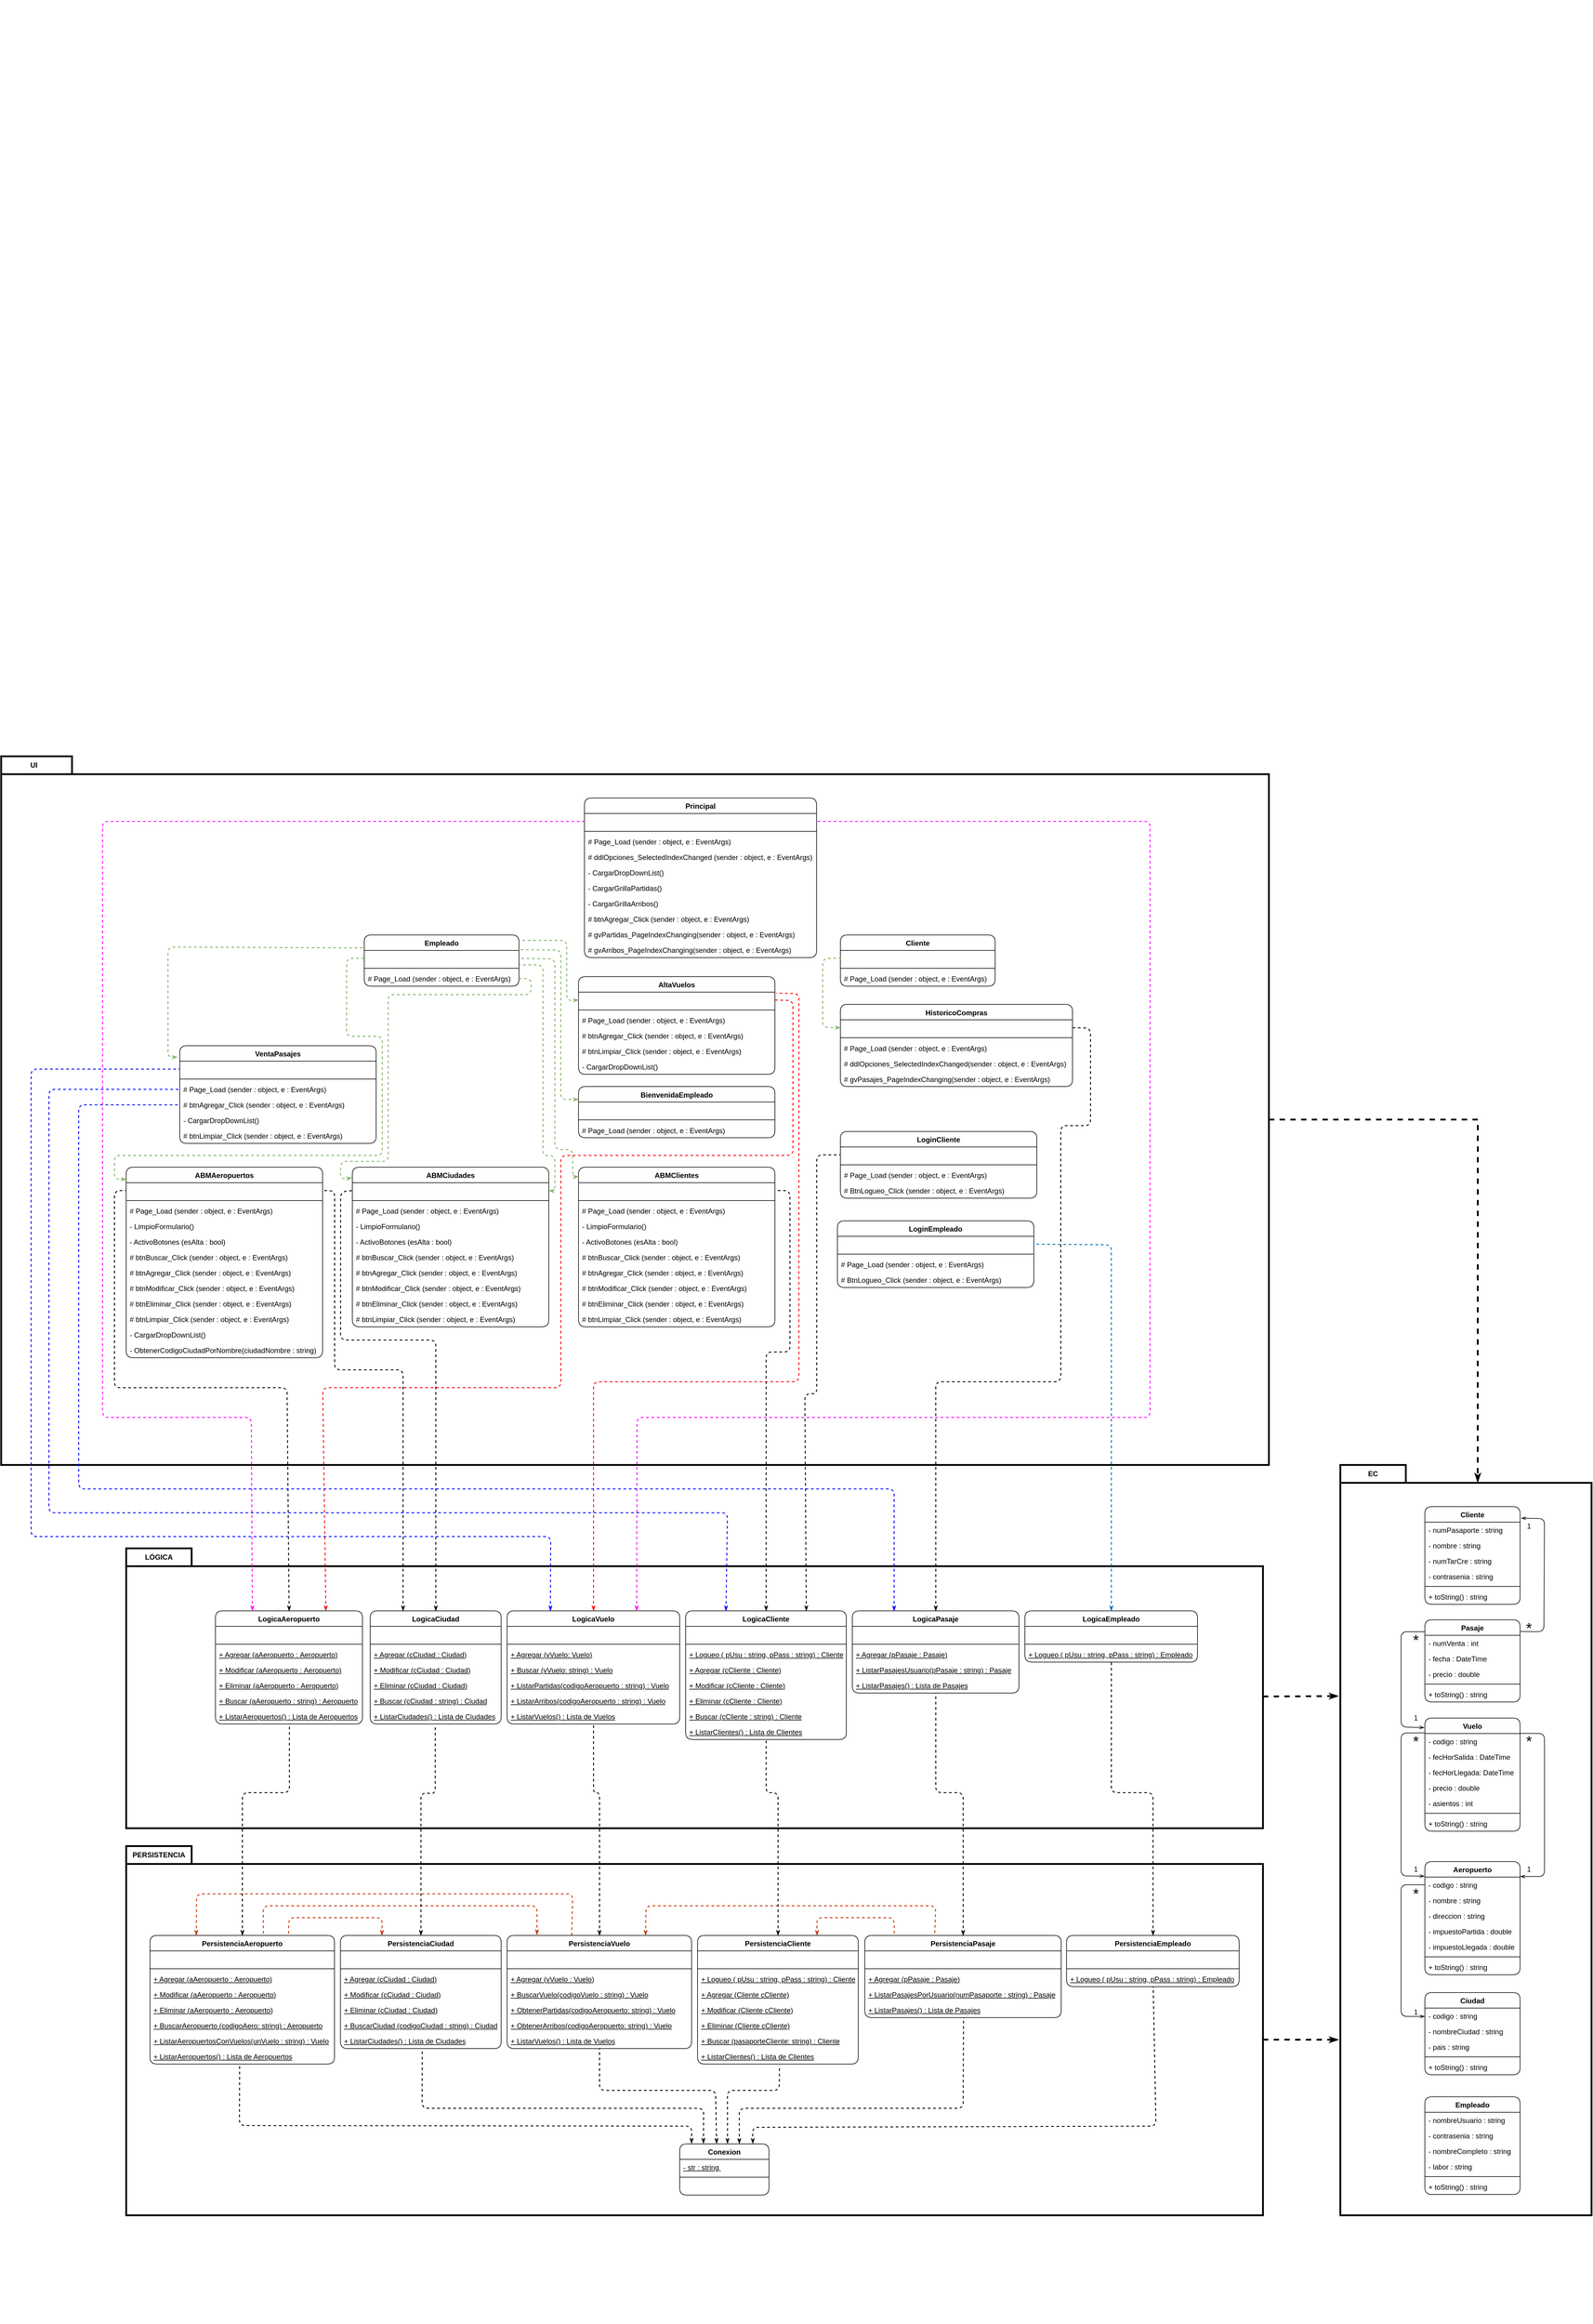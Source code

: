 <mxfile version="21.6.8" type="device">
  <diagram name="Página-1" id="JAA7s1D4nNlq8aPr5iq-">
    <mxGraphModel dx="4280" dy="5527" grid="1" gridSize="10" guides="1" tooltips="1" connect="1" arrows="1" fold="1" page="1" pageScale="1" pageWidth="827" pageHeight="1169" math="0" shadow="0">
      <root>
        <mxCell id="0" />
        <mxCell id="1" parent="0" />
        <mxCell id="spG03iiC7VgnNip-iij5-86" value="UI" style="shape=folder;fontStyle=1;tabWidth=110;tabHeight=30;tabPosition=left;html=1;boundedLbl=1;labelInHeader=1;container=1;collapsible=0;whiteSpace=wrap;strokeWidth=3;" vertex="1" parent="1">
          <mxGeometry x="-210" y="-1070" width="2130" height="1190" as="geometry" />
        </mxCell>
        <mxCell id="spG03iiC7VgnNip-iij5-87" value="" style="html=1;strokeColor=none;resizeWidth=1;resizeHeight=1;fillColor=none;part=1;connectable=0;allowArrows=0;deletable=0;whiteSpace=wrap;" vertex="1" parent="spG03iiC7VgnNip-iij5-86">
          <mxGeometry width="710" height="357.0" relative="1" as="geometry">
            <mxPoint x="170" y="-1270" as="offset" />
          </mxGeometry>
        </mxCell>
        <mxCell id="spG03iiC7VgnNip-iij5-84" value="LÓGICA" style="shape=folder;fontStyle=1;tabWidth=110;tabHeight=30;tabPosition=left;html=1;boundedLbl=1;labelInHeader=1;container=1;collapsible=0;whiteSpace=wrap;strokeWidth=3;" vertex="1" parent="1">
          <mxGeometry y="260" width="1910" height="470" as="geometry" />
        </mxCell>
        <mxCell id="spG03iiC7VgnNip-iij5-85" value="" style="html=1;strokeColor=none;resizeWidth=1;resizeHeight=1;fillColor=none;part=1;connectable=0;allowArrows=0;deletable=0;whiteSpace=wrap;" vertex="1" parent="spG03iiC7VgnNip-iij5-84">
          <mxGeometry width="47.277" height="11.059" relative="1" as="geometry">
            <mxPoint x="200" y="1290" as="offset" />
          </mxGeometry>
        </mxCell>
        <mxCell id="kFq2H20rjHX_EUCBnDA8-81" value="PERSISTENCIA" style="shape=folder;fontStyle=1;tabWidth=110;tabHeight=30;tabPosition=left;html=1;boundedLbl=1;labelInHeader=1;container=1;collapsible=0;whiteSpace=wrap;strokeWidth=3;" parent="1" vertex="1">
          <mxGeometry y="760" width="1910" height="620" as="geometry" />
        </mxCell>
        <mxCell id="kFq2H20rjHX_EUCBnDA8-82" value="&amp;nbsp;&lt;br&gt;" style="html=1;strokeColor=none;resizeWidth=1;resizeHeight=1;fillColor=none;part=1;connectable=0;allowArrows=0;deletable=0;whiteSpace=wrap;" parent="kFq2H20rjHX_EUCBnDA8-81" vertex="1">
          <mxGeometry width="127.333" height="124.0" relative="1" as="geometry">
            <mxPoint x="20" y="390" as="offset" />
          </mxGeometry>
        </mxCell>
        <mxCell id="kFq2H20rjHX_EUCBnDA8-79" value="EC" style="shape=folder;fontStyle=1;tabWidth=110;tabHeight=30;tabPosition=left;html=1;boundedLbl=1;labelInHeader=1;container=1;collapsible=0;whiteSpace=wrap;strokeWidth=3;" parent="1" vertex="1">
          <mxGeometry x="2040" y="120" width="422" height="1260" as="geometry" />
        </mxCell>
        <mxCell id="kFq2H20rjHX_EUCBnDA8-80" value="" style="html=1;strokeColor=none;resizeWidth=1;resizeHeight=1;fillColor=none;part=1;connectable=0;allowArrows=0;deletable=0;whiteSpace=wrap;" parent="kFq2H20rjHX_EUCBnDA8-79" vertex="1">
          <mxGeometry width="90" height="40" relative="1" as="geometry">
            <mxPoint x="-20" y="-570" as="offset" />
          </mxGeometry>
        </mxCell>
        <mxCell id="rRB_AB-X7g9ggpwCLPEc-1" value="PersistenciaAeropuerto" style="swimlane;fontStyle=1;align=center;verticalAlign=top;childLayout=stackLayout;horizontal=1;startSize=26;horizontalStack=0;resizeParent=1;resizeParentMax=0;resizeLast=0;collapsible=1;marginBottom=0;whiteSpace=wrap;html=1;rounded=1;" parent="1" vertex="1">
          <mxGeometry x="40" y="910" width="310" height="216" as="geometry" />
        </mxCell>
        <mxCell id="rRB_AB-X7g9ggpwCLPEc-2" value="&lt;font color=&quot;#ffffff&quot;&gt;-&lt;/font&gt;" style="text;strokeColor=none;fillColor=none;align=left;verticalAlign=top;spacingLeft=4;spacingRight=4;overflow=hidden;rotatable=0;points=[[0,0.5],[1,0.5]];portConstraint=eastwest;whiteSpace=wrap;html=1;" parent="rRB_AB-X7g9ggpwCLPEc-1" vertex="1">
          <mxGeometry y="26" width="310" height="26" as="geometry" />
        </mxCell>
        <mxCell id="rRB_AB-X7g9ggpwCLPEc-3" value="" style="line;strokeWidth=1;fillColor=none;align=left;verticalAlign=middle;spacingTop=-1;spacingLeft=3;spacingRight=3;rotatable=0;labelPosition=right;points=[];portConstraint=eastwest;strokeColor=inherit;" parent="rRB_AB-X7g9ggpwCLPEc-1" vertex="1">
          <mxGeometry y="52" width="310" height="8" as="geometry" />
        </mxCell>
        <mxCell id="rRB_AB-X7g9ggpwCLPEc-4" value="&lt;u&gt;+ Agregar (&lt;/u&gt;&lt;u style=&quot;border-color: var(--border-color);&quot;&gt;aAeropuerto :&amp;nbsp;&lt;/u&gt;&lt;u&gt;Aeropuerto)&lt;/u&gt;" style="text;strokeColor=none;fillColor=none;align=left;verticalAlign=top;spacingLeft=4;spacingRight=4;overflow=hidden;rotatable=0;points=[[0,0.5],[1,0.5]];portConstraint=eastwest;whiteSpace=wrap;html=1;" parent="rRB_AB-X7g9ggpwCLPEc-1" vertex="1">
          <mxGeometry y="60" width="310" height="26" as="geometry" />
        </mxCell>
        <mxCell id="rRB_AB-X7g9ggpwCLPEc-5" value="&lt;u&gt;+ Modificar (&lt;/u&gt;&lt;u style=&quot;border-color: var(--border-color);&quot;&gt;aAeropuerto :&amp;nbsp;&lt;/u&gt;&lt;u style=&quot;border-color: var(--border-color);&quot;&gt;Aeropuerto&lt;/u&gt;&lt;u&gt;)&lt;/u&gt;" style="text;strokeColor=none;fillColor=none;align=left;verticalAlign=top;spacingLeft=4;spacingRight=4;overflow=hidden;rotatable=0;points=[[0,0.5],[1,0.5]];portConstraint=eastwest;whiteSpace=wrap;html=1;" parent="rRB_AB-X7g9ggpwCLPEc-1" vertex="1">
          <mxGeometry y="86" width="310" height="26" as="geometry" />
        </mxCell>
        <mxCell id="rRB_AB-X7g9ggpwCLPEc-6" value="&lt;u&gt;+ Eliminar (&lt;/u&gt;&lt;u style=&quot;border-color: var(--border-color);&quot;&gt;aAeropuerto :&amp;nbsp;&lt;/u&gt;&lt;u style=&quot;border-color: var(--border-color);&quot;&gt;Aeropuerto&lt;/u&gt;&lt;u&gt;)&lt;/u&gt;" style="text;strokeColor=none;fillColor=none;align=left;verticalAlign=top;spacingLeft=4;spacingRight=4;overflow=hidden;rotatable=0;points=[[0,0.5],[1,0.5]];portConstraint=eastwest;whiteSpace=wrap;html=1;" parent="rRB_AB-X7g9ggpwCLPEc-1" vertex="1">
          <mxGeometry y="112" width="310" height="26" as="geometry" />
        </mxCell>
        <mxCell id="rRB_AB-X7g9ggpwCLPEc-7" value="&lt;u&gt;+ BuscarAeropuerto (codigoAero: string) : Aeropuerto&lt;/u&gt;" style="text;strokeColor=none;fillColor=none;align=left;verticalAlign=top;spacingLeft=4;spacingRight=4;overflow=hidden;rotatable=0;points=[[0,0.5],[1,0.5]];portConstraint=eastwest;whiteSpace=wrap;html=1;" parent="rRB_AB-X7g9ggpwCLPEc-1" vertex="1">
          <mxGeometry y="138" width="310" height="26" as="geometry" />
        </mxCell>
        <mxCell id="rRB_AB-X7g9ggpwCLPEc-8" value="&lt;u&gt;+ ListarAeropuertosConVuelos(unVuelo : string) : Vuelo&lt;/u&gt;" style="text;strokeColor=none;fillColor=none;align=left;verticalAlign=top;spacingLeft=4;spacingRight=4;overflow=hidden;rotatable=0;points=[[0,0.5],[1,0.5]];portConstraint=eastwest;whiteSpace=wrap;html=1;" parent="rRB_AB-X7g9ggpwCLPEc-1" vertex="1">
          <mxGeometry y="164" width="310" height="26" as="geometry" />
        </mxCell>
        <mxCell id="rRB_AB-X7g9ggpwCLPEc-9" value="&lt;u&gt;+ ListarAeropuertos() : Lista de Aeropuertos&lt;/u&gt;" style="text;strokeColor=none;fillColor=none;align=left;verticalAlign=top;spacingLeft=4;spacingRight=4;overflow=hidden;rotatable=0;points=[[0,0.5],[1,0.5]];portConstraint=eastwest;whiteSpace=wrap;html=1;" parent="rRB_AB-X7g9ggpwCLPEc-1" vertex="1">
          <mxGeometry y="190" width="310" height="26" as="geometry" />
        </mxCell>
        <mxCell id="rRB_AB-X7g9ggpwCLPEc-10" value="PersistenciaCiudad" style="swimlane;fontStyle=1;align=center;verticalAlign=top;childLayout=stackLayout;horizontal=1;startSize=26;horizontalStack=0;resizeParent=1;resizeParentMax=0;resizeLast=0;collapsible=1;marginBottom=0;whiteSpace=wrap;html=1;rounded=1;" parent="1" vertex="1">
          <mxGeometry x="360" y="910" width="270" height="190" as="geometry" />
        </mxCell>
        <mxCell id="rRB_AB-X7g9ggpwCLPEc-11" value="&lt;font color=&quot;#ffffff&quot;&gt;-&lt;/font&gt;" style="text;strokeColor=none;fillColor=none;align=left;verticalAlign=top;spacingLeft=4;spacingRight=4;overflow=hidden;rotatable=0;points=[[0,0.5],[1,0.5]];portConstraint=eastwest;whiteSpace=wrap;html=1;" parent="rRB_AB-X7g9ggpwCLPEc-10" vertex="1">
          <mxGeometry y="26" width="270" height="26" as="geometry" />
        </mxCell>
        <mxCell id="rRB_AB-X7g9ggpwCLPEc-12" value="" style="line;strokeWidth=1;fillColor=none;align=left;verticalAlign=middle;spacingTop=-1;spacingLeft=3;spacingRight=3;rotatable=0;labelPosition=right;points=[];portConstraint=eastwest;strokeColor=inherit;" parent="rRB_AB-X7g9ggpwCLPEc-10" vertex="1">
          <mxGeometry y="52" width="270" height="8" as="geometry" />
        </mxCell>
        <mxCell id="rRB_AB-X7g9ggpwCLPEc-13" value="&lt;u&gt;+ Agregar (&lt;/u&gt;&lt;u&gt;cCiudad :&amp;nbsp;&lt;/u&gt;&lt;u style=&quot;border-color: var(--border-color);&quot;&gt;Ciudad&lt;/u&gt;&lt;u&gt;)&lt;/u&gt;" style="text;strokeColor=none;fillColor=none;align=left;verticalAlign=top;spacingLeft=4;spacingRight=4;overflow=hidden;rotatable=0;points=[[0,0.5],[1,0.5]];portConstraint=eastwest;whiteSpace=wrap;html=1;" parent="rRB_AB-X7g9ggpwCLPEc-10" vertex="1">
          <mxGeometry y="60" width="270" height="26" as="geometry" />
        </mxCell>
        <mxCell id="rRB_AB-X7g9ggpwCLPEc-14" value="&lt;u&gt;+ Modificar (&lt;/u&gt;&lt;u style=&quot;border-color: var(--border-color);&quot;&gt;cCiudad :&amp;nbsp;&lt;/u&gt;&lt;u style=&quot;border-color: var(--border-color);&quot;&gt;Ciudad&lt;/u&gt;&lt;u&gt;)&lt;/u&gt;" style="text;strokeColor=none;fillColor=none;align=left;verticalAlign=top;spacingLeft=4;spacingRight=4;overflow=hidden;rotatable=0;points=[[0,0.5],[1,0.5]];portConstraint=eastwest;whiteSpace=wrap;html=1;" parent="rRB_AB-X7g9ggpwCLPEc-10" vertex="1">
          <mxGeometry y="86" width="270" height="26" as="geometry" />
        </mxCell>
        <mxCell id="rRB_AB-X7g9ggpwCLPEc-15" value="&lt;u&gt;+ Eliminar (&lt;/u&gt;&lt;u style=&quot;border-color: var(--border-color);&quot;&gt;cCiudad :&amp;nbsp;&lt;/u&gt;&lt;u style=&quot;border-color: var(--border-color);&quot;&gt;Ciudad&lt;/u&gt;&lt;u&gt;)&lt;/u&gt;" style="text;strokeColor=none;fillColor=none;align=left;verticalAlign=top;spacingLeft=4;spacingRight=4;overflow=hidden;rotatable=0;points=[[0,0.5],[1,0.5]];portConstraint=eastwest;whiteSpace=wrap;html=1;" parent="rRB_AB-X7g9ggpwCLPEc-10" vertex="1">
          <mxGeometry y="112" width="270" height="26" as="geometry" />
        </mxCell>
        <mxCell id="rRB_AB-X7g9ggpwCLPEc-16" value="&lt;u&gt;+ BuscarCiudad&amp;nbsp;(codigoCiudad : string) : Ciudad&lt;/u&gt;" style="text;strokeColor=none;fillColor=none;align=left;verticalAlign=top;spacingLeft=4;spacingRight=4;overflow=hidden;rotatable=0;points=[[0,0.5],[1,0.5]];portConstraint=eastwest;whiteSpace=wrap;html=1;" parent="rRB_AB-X7g9ggpwCLPEc-10" vertex="1">
          <mxGeometry y="138" width="270" height="26" as="geometry" />
        </mxCell>
        <mxCell id="rRB_AB-X7g9ggpwCLPEc-18" value="&lt;u&gt;+ ListarCiudades() : Lista de Ciudades&lt;/u&gt;" style="text;strokeColor=none;fillColor=none;align=left;verticalAlign=top;spacingLeft=4;spacingRight=4;overflow=hidden;rotatable=0;points=[[0,0.5],[1,0.5]];portConstraint=eastwest;whiteSpace=wrap;html=1;" parent="rRB_AB-X7g9ggpwCLPEc-10" vertex="1">
          <mxGeometry y="164" width="270" height="26" as="geometry" />
        </mxCell>
        <mxCell id="rRB_AB-X7g9ggpwCLPEc-19" value="PersistenciaCliente" style="swimlane;fontStyle=1;align=center;verticalAlign=top;childLayout=stackLayout;horizontal=1;startSize=26;horizontalStack=0;resizeParent=1;resizeParentMax=0;resizeLast=0;collapsible=1;marginBottom=0;whiteSpace=wrap;html=1;rounded=1;" parent="1" vertex="1">
          <mxGeometry x="960" y="910" width="270" height="216" as="geometry" />
        </mxCell>
        <mxCell id="rRB_AB-X7g9ggpwCLPEc-20" value="&lt;font color=&quot;#ffffff&quot;&gt;-&lt;/font&gt;" style="text;strokeColor=none;fillColor=none;align=left;verticalAlign=top;spacingLeft=4;spacingRight=4;overflow=hidden;rotatable=0;points=[[0,0.5],[1,0.5]];portConstraint=eastwest;whiteSpace=wrap;html=1;" parent="rRB_AB-X7g9ggpwCLPEc-19" vertex="1">
          <mxGeometry y="26" width="270" height="26" as="geometry" />
        </mxCell>
        <mxCell id="rRB_AB-X7g9ggpwCLPEc-21" value="" style="line;strokeWidth=1;fillColor=none;align=left;verticalAlign=middle;spacingTop=-1;spacingLeft=3;spacingRight=3;rotatable=0;labelPosition=right;points=[];portConstraint=eastwest;strokeColor=inherit;" parent="rRB_AB-X7g9ggpwCLPEc-19" vertex="1">
          <mxGeometry y="52" width="270" height="8" as="geometry" />
        </mxCell>
        <mxCell id="rRB_AB-X7g9ggpwCLPEc-27" value="&lt;u&gt;+ Logueo ( pUsu&amp;nbsp;&lt;/u&gt;&lt;u&gt;:&amp;nbsp;&lt;/u&gt;&lt;u style=&quot;border-color: var(--border-color);&quot;&gt;string, pPass : string&lt;/u&gt;&lt;u&gt;) : Cliente&lt;/u&gt;" style="text;strokeColor=none;fillColor=none;align=left;verticalAlign=top;spacingLeft=4;spacingRight=4;overflow=hidden;rotatable=0;points=[[0,0.5],[1,0.5]];portConstraint=eastwest;whiteSpace=wrap;html=1;" parent="rRB_AB-X7g9ggpwCLPEc-19" vertex="1">
          <mxGeometry y="60" width="270" height="26" as="geometry" />
        </mxCell>
        <mxCell id="rRB_AB-X7g9ggpwCLPEc-22" value="&lt;u&gt;+ Agregar (&lt;/u&gt;&lt;u&gt;Cliente cCliente)&lt;/u&gt;" style="text;strokeColor=none;fillColor=none;align=left;verticalAlign=top;spacingLeft=4;spacingRight=4;overflow=hidden;rotatable=0;points=[[0,0.5],[1,0.5]];portConstraint=eastwest;whiteSpace=wrap;html=1;" parent="rRB_AB-X7g9ggpwCLPEc-19" vertex="1">
          <mxGeometry y="86" width="270" height="26" as="geometry" />
        </mxCell>
        <mxCell id="rRB_AB-X7g9ggpwCLPEc-23" value="&lt;u&gt;+ Modificar (&lt;/u&gt;&lt;u&gt;Cliente cCliente)&lt;/u&gt;" style="text;strokeColor=none;fillColor=none;align=left;verticalAlign=top;spacingLeft=4;spacingRight=4;overflow=hidden;rotatable=0;points=[[0,0.5],[1,0.5]];portConstraint=eastwest;whiteSpace=wrap;html=1;" parent="rRB_AB-X7g9ggpwCLPEc-19" vertex="1">
          <mxGeometry y="112" width="270" height="26" as="geometry" />
        </mxCell>
        <mxCell id="rRB_AB-X7g9ggpwCLPEc-24" value="&lt;u&gt;+ Eliminar (&lt;/u&gt;&lt;u&gt;Cliente cCliente)&lt;/u&gt;" style="text;strokeColor=none;fillColor=none;align=left;verticalAlign=top;spacingLeft=4;spacingRight=4;overflow=hidden;rotatable=0;points=[[0,0.5],[1,0.5]];portConstraint=eastwest;whiteSpace=wrap;html=1;" parent="rRB_AB-X7g9ggpwCLPEc-19" vertex="1">
          <mxGeometry y="138" width="270" height="26" as="geometry" />
        </mxCell>
        <mxCell id="rRB_AB-X7g9ggpwCLPEc-25" value="&lt;u&gt;+ Buscar (pasaporteCliente: string) : Cliente&lt;/u&gt;" style="text;strokeColor=none;fillColor=none;align=left;verticalAlign=top;spacingLeft=4;spacingRight=4;overflow=hidden;rotatable=0;points=[[0,0.5],[1,0.5]];portConstraint=eastwest;whiteSpace=wrap;html=1;" parent="rRB_AB-X7g9ggpwCLPEc-19" vertex="1">
          <mxGeometry y="164" width="270" height="26" as="geometry" />
        </mxCell>
        <mxCell id="rRB_AB-X7g9ggpwCLPEc-26" value="&lt;u&gt;+ ListarClientes() : Lista de Clientes&lt;/u&gt;" style="text;strokeColor=none;fillColor=none;align=left;verticalAlign=top;spacingLeft=4;spacingRight=4;overflow=hidden;rotatable=0;points=[[0,0.5],[1,0.5]];portConstraint=eastwest;whiteSpace=wrap;html=1;" parent="rRB_AB-X7g9ggpwCLPEc-19" vertex="1">
          <mxGeometry y="190" width="270" height="26" as="geometry" />
        </mxCell>
        <mxCell id="rRB_AB-X7g9ggpwCLPEc-30" value="PersistenciaEmpleado" style="swimlane;fontStyle=1;align=center;verticalAlign=top;childLayout=stackLayout;horizontal=1;startSize=26;horizontalStack=0;resizeParent=1;resizeParentMax=0;resizeLast=0;collapsible=1;marginBottom=0;whiteSpace=wrap;html=1;rounded=1;" parent="1" vertex="1">
          <mxGeometry x="1580" y="910" width="290" height="86" as="geometry" />
        </mxCell>
        <mxCell id="rRB_AB-X7g9ggpwCLPEc-31" value="&lt;font color=&quot;#ffffff&quot;&gt;-&lt;/font&gt;" style="text;strokeColor=none;fillColor=none;align=left;verticalAlign=top;spacingLeft=4;spacingRight=4;overflow=hidden;rotatable=0;points=[[0,0.5],[1,0.5]];portConstraint=eastwest;whiteSpace=wrap;html=1;" parent="rRB_AB-X7g9ggpwCLPEc-30" vertex="1">
          <mxGeometry y="26" width="290" height="26" as="geometry" />
        </mxCell>
        <mxCell id="rRB_AB-X7g9ggpwCLPEc-32" value="" style="line;strokeWidth=1;fillColor=none;align=left;verticalAlign=middle;spacingTop=-1;spacingLeft=3;spacingRight=3;rotatable=0;labelPosition=right;points=[];portConstraint=eastwest;strokeColor=inherit;" parent="rRB_AB-X7g9ggpwCLPEc-30" vertex="1">
          <mxGeometry y="52" width="290" height="8" as="geometry" />
        </mxCell>
        <mxCell id="rRB_AB-X7g9ggpwCLPEc-33" value="&lt;u&gt;+ Logueo ( pUsu&amp;nbsp;&lt;/u&gt;&lt;u&gt;:&amp;nbsp;&lt;/u&gt;&lt;u style=&quot;border-color: var(--border-color);&quot;&gt;string, pPass : string&lt;/u&gt;&lt;u&gt;) : Empleado&lt;/u&gt;" style="text;strokeColor=none;fillColor=none;align=left;verticalAlign=top;spacingLeft=4;spacingRight=4;overflow=hidden;rotatable=0;points=[[0,0.5],[1,0.5]];portConstraint=eastwest;whiteSpace=wrap;html=1;" parent="rRB_AB-X7g9ggpwCLPEc-30" vertex="1">
          <mxGeometry y="60" width="290" height="26" as="geometry" />
        </mxCell>
        <mxCell id="rRB_AB-X7g9ggpwCLPEc-39" value="PersistenciaPasaje" style="swimlane;fontStyle=1;align=center;verticalAlign=top;childLayout=stackLayout;horizontal=1;startSize=26;horizontalStack=0;resizeParent=1;resizeParentMax=0;resizeLast=0;collapsible=1;marginBottom=0;whiteSpace=wrap;html=1;rounded=1;" parent="1" vertex="1">
          <mxGeometry x="1241" y="910" width="330" height="138" as="geometry" />
        </mxCell>
        <mxCell id="rRB_AB-X7g9ggpwCLPEc-40" value="&lt;font color=&quot;#ffffff&quot;&gt;-&lt;/font&gt;" style="text;strokeColor=none;fillColor=none;align=left;verticalAlign=top;spacingLeft=4;spacingRight=4;overflow=hidden;rotatable=0;points=[[0,0.5],[1,0.5]];portConstraint=eastwest;whiteSpace=wrap;html=1;" parent="rRB_AB-X7g9ggpwCLPEc-39" vertex="1">
          <mxGeometry y="26" width="330" height="26" as="geometry" />
        </mxCell>
        <mxCell id="rRB_AB-X7g9ggpwCLPEc-41" value="" style="line;strokeWidth=1;fillColor=none;align=left;verticalAlign=middle;spacingTop=-1;spacingLeft=3;spacingRight=3;rotatable=0;labelPosition=right;points=[];portConstraint=eastwest;strokeColor=inherit;" parent="rRB_AB-X7g9ggpwCLPEc-39" vertex="1">
          <mxGeometry y="52" width="330" height="8" as="geometry" />
        </mxCell>
        <mxCell id="rRB_AB-X7g9ggpwCLPEc-42" value="&lt;u&gt;+ Agregar (pPasaje :&amp;nbsp;&lt;/u&gt;&lt;u style=&quot;border-color: var(--border-color);&quot;&gt;Pasaje&lt;/u&gt;&lt;u&gt;)&lt;/u&gt;" style="text;strokeColor=none;fillColor=none;align=left;verticalAlign=top;spacingLeft=4;spacingRight=4;overflow=hidden;rotatable=0;points=[[0,0.5],[1,0.5]];portConstraint=eastwest;whiteSpace=wrap;html=1;" parent="rRB_AB-X7g9ggpwCLPEc-39" vertex="1">
          <mxGeometry y="60" width="330" height="26" as="geometry" />
        </mxCell>
        <mxCell id="rRB_AB-X7g9ggpwCLPEc-46" value="&lt;u&gt;+ ListarPasajesPorUsuario(numPasaporte : string) : Pasaje&lt;/u&gt;" style="text;strokeColor=none;fillColor=none;align=left;verticalAlign=top;spacingLeft=4;spacingRight=4;overflow=hidden;rotatable=0;points=[[0,0.5],[1,0.5]];portConstraint=eastwest;whiteSpace=wrap;html=1;" parent="rRB_AB-X7g9ggpwCLPEc-39" vertex="1">
          <mxGeometry y="86" width="330" height="26" as="geometry" />
        </mxCell>
        <mxCell id="rRB_AB-X7g9ggpwCLPEc-47" value="&lt;u&gt;+ ListarPasajes() : Lista de Pasajes&lt;/u&gt;" style="text;strokeColor=none;fillColor=none;align=left;verticalAlign=top;spacingLeft=4;spacingRight=4;overflow=hidden;rotatable=0;points=[[0,0.5],[1,0.5]];portConstraint=eastwest;whiteSpace=wrap;html=1;" parent="rRB_AB-X7g9ggpwCLPEc-39" vertex="1">
          <mxGeometry y="112" width="330" height="26" as="geometry" />
        </mxCell>
        <mxCell id="rRB_AB-X7g9ggpwCLPEc-58" value="PersistenciaVuelo" style="swimlane;fontStyle=1;align=center;verticalAlign=top;childLayout=stackLayout;horizontal=1;startSize=26;horizontalStack=0;resizeParent=1;resizeParentMax=0;resizeLast=0;collapsible=1;marginBottom=0;whiteSpace=wrap;html=1;rounded=1;" parent="1" vertex="1">
          <mxGeometry x="640" y="910" width="310" height="190" as="geometry" />
        </mxCell>
        <mxCell id="rRB_AB-X7g9ggpwCLPEc-59" value="&lt;font color=&quot;#ffffff&quot;&gt;-&lt;/font&gt;" style="text;strokeColor=none;fillColor=none;align=left;verticalAlign=top;spacingLeft=4;spacingRight=4;overflow=hidden;rotatable=0;points=[[0,0.5],[1,0.5]];portConstraint=eastwest;whiteSpace=wrap;html=1;" parent="rRB_AB-X7g9ggpwCLPEc-58" vertex="1">
          <mxGeometry y="26" width="310" height="26" as="geometry" />
        </mxCell>
        <mxCell id="rRB_AB-X7g9ggpwCLPEc-60" value="" style="line;strokeWidth=1;fillColor=none;align=left;verticalAlign=middle;spacingTop=-1;spacingLeft=3;spacingRight=3;rotatable=0;labelPosition=right;points=[];portConstraint=eastwest;strokeColor=inherit;" parent="rRB_AB-X7g9ggpwCLPEc-58" vertex="1">
          <mxGeometry y="52" width="310" height="8" as="geometry" />
        </mxCell>
        <mxCell id="rRB_AB-X7g9ggpwCLPEc-61" value="&lt;u&gt;+ Agregar (vVuelo :&amp;nbsp;&lt;/u&gt;&lt;u style=&quot;border-color: var(--border-color);&quot;&gt;Vuelo&lt;/u&gt;&lt;u&gt;)&lt;/u&gt;" style="text;strokeColor=none;fillColor=none;align=left;verticalAlign=top;spacingLeft=4;spacingRight=4;overflow=hidden;rotatable=0;points=[[0,0.5],[1,0.5]];portConstraint=eastwest;whiteSpace=wrap;html=1;" parent="rRB_AB-X7g9ggpwCLPEc-58" vertex="1">
          <mxGeometry y="60" width="310" height="26" as="geometry" />
        </mxCell>
        <mxCell id="rRB_AB-X7g9ggpwCLPEc-64" value="&lt;u&gt;+ BuscarVuelo(codigoVuelo : string) : Vuelo&lt;/u&gt;" style="text;strokeColor=none;fillColor=none;align=left;verticalAlign=top;spacingLeft=4;spacingRight=4;overflow=hidden;rotatable=0;points=[[0,0.5],[1,0.5]];portConstraint=eastwest;whiteSpace=wrap;html=1;" parent="rRB_AB-X7g9ggpwCLPEc-58" vertex="1">
          <mxGeometry y="86" width="310" height="26" as="geometry" />
        </mxCell>
        <mxCell id="rRB_AB-X7g9ggpwCLPEc-65" value="&lt;u&gt;+ ObtenerPartidas(codigoAeropuerto: string) : Vuelo&lt;/u&gt;" style="text;strokeColor=none;fillColor=none;align=left;verticalAlign=top;spacingLeft=4;spacingRight=4;overflow=hidden;rotatable=0;points=[[0,0.5],[1,0.5]];portConstraint=eastwest;whiteSpace=wrap;html=1;" parent="rRB_AB-X7g9ggpwCLPEc-58" vertex="1">
          <mxGeometry y="112" width="310" height="26" as="geometry" />
        </mxCell>
        <mxCell id="rRB_AB-X7g9ggpwCLPEc-67" value="&lt;u&gt;+ ObtenerArribos(codigoAeropuerto: string) : Vuelo&lt;/u&gt;" style="text;strokeColor=none;fillColor=none;align=left;verticalAlign=top;spacingLeft=4;spacingRight=4;overflow=hidden;rotatable=0;points=[[0,0.5],[1,0.5]];portConstraint=eastwest;whiteSpace=wrap;html=1;" parent="rRB_AB-X7g9ggpwCLPEc-58" vertex="1">
          <mxGeometry y="138" width="310" height="26" as="geometry" />
        </mxCell>
        <mxCell id="rRB_AB-X7g9ggpwCLPEc-66" value="&lt;u&gt;+ ListarVuelos() : Lista de Vuelos&lt;/u&gt;" style="text;strokeColor=none;fillColor=none;align=left;verticalAlign=top;spacingLeft=4;spacingRight=4;overflow=hidden;rotatable=0;points=[[0,0.5],[1,0.5]];portConstraint=eastwest;whiteSpace=wrap;html=1;" parent="rRB_AB-X7g9ggpwCLPEc-58" vertex="1">
          <mxGeometry y="164" width="310" height="26" as="geometry" />
        </mxCell>
        <mxCell id="rRB_AB-X7g9ggpwCLPEc-68" value="Conexion" style="swimlane;fontStyle=1;align=center;verticalAlign=top;childLayout=stackLayout;horizontal=1;startSize=26;horizontalStack=0;resizeParent=1;resizeParentMax=0;resizeLast=0;collapsible=1;marginBottom=0;whiteSpace=wrap;html=1;rounded=1;" parent="1" vertex="1">
          <mxGeometry x="930" y="1260" width="150" height="86" as="geometry" />
        </mxCell>
        <mxCell id="rRB_AB-X7g9ggpwCLPEc-69" value="&lt;u&gt;- str : string&amp;nbsp;&lt;/u&gt;" style="text;strokeColor=none;fillColor=none;align=left;verticalAlign=top;spacingLeft=4;spacingRight=4;overflow=hidden;rotatable=0;points=[[0,0.5],[1,0.5]];portConstraint=eastwest;whiteSpace=wrap;html=1;" parent="rRB_AB-X7g9ggpwCLPEc-68" vertex="1">
          <mxGeometry y="26" width="150" height="26" as="geometry" />
        </mxCell>
        <mxCell id="rRB_AB-X7g9ggpwCLPEc-70" value="" style="line;strokeWidth=1;fillColor=none;align=left;verticalAlign=middle;spacingTop=-1;spacingLeft=3;spacingRight=3;rotatable=0;labelPosition=right;points=[];portConstraint=eastwest;strokeColor=inherit;" parent="rRB_AB-X7g9ggpwCLPEc-68" vertex="1">
          <mxGeometry y="52" width="150" height="8" as="geometry" />
        </mxCell>
        <mxCell id="rRB_AB-X7g9ggpwCLPEc-71" value="&lt;font color=&quot;#ffffff&quot;&gt;-&lt;/font&gt;" style="text;strokeColor=none;fillColor=none;align=left;verticalAlign=top;spacingLeft=4;spacingRight=4;overflow=hidden;rotatable=0;points=[[0,0.5],[1,0.5]];portConstraint=eastwest;whiteSpace=wrap;html=1;" parent="rRB_AB-X7g9ggpwCLPEc-68" vertex="1">
          <mxGeometry y="60" width="150" height="26" as="geometry" />
        </mxCell>
        <mxCell id="rRB_AB-X7g9ggpwCLPEc-74" value="" style="endArrow=none;dashed=1;html=1;rounded=1;startArrow=openThin;startFill=0;exitX=0.257;exitY=0;exitDx=0;exitDy=0;fillColor=#fa6800;strokeColor=#C73500;strokeWidth=1.5;entryX=0.75;entryY=0;entryDx=0;entryDy=0;exitPerimeter=0;" parent="1" source="rRB_AB-X7g9ggpwCLPEc-10" target="rRB_AB-X7g9ggpwCLPEc-1" edge="1">
          <mxGeometry width="50" height="50" relative="1" as="geometry">
            <mxPoint x="427.5" y="910" as="sourcePoint" />
            <mxPoint x="195" y="910" as="targetPoint" />
            <Array as="points">
              <mxPoint x="430" y="880" />
              <mxPoint x="273" y="880" />
            </Array>
          </mxGeometry>
        </mxCell>
        <mxCell id="rRB_AB-X7g9ggpwCLPEc-75" value="" style="endArrow=none;dashed=1;html=1;rounded=1;startArrow=openThin;startFill=0;fillColor=#fa6800;strokeColor=#C73500;strokeWidth=1.5;entryX=0.614;entryY=-0.003;entryDx=0;entryDy=0;entryPerimeter=0;" parent="1" target="rRB_AB-X7g9ggpwCLPEc-1" edge="1">
          <mxGeometry width="50" height="50" relative="1" as="geometry">
            <mxPoint x="690" y="909" as="sourcePoint" />
            <mxPoint x="230" y="900" as="targetPoint" />
            <Array as="points">
              <mxPoint x="690" y="860" />
              <mxPoint x="230" y="860" />
            </Array>
          </mxGeometry>
        </mxCell>
        <mxCell id="rRB_AB-X7g9ggpwCLPEc-76" value="" style="endArrow=none;dashed=1;html=1;rounded=1;startArrow=openThin;startFill=0;exitX=0.743;exitY=0.001;exitDx=0;exitDy=0;fillColor=#fa6800;strokeColor=#C73500;strokeWidth=1.5;entryX=0.149;entryY=-0.002;entryDx=0;entryDy=0;exitPerimeter=0;entryPerimeter=0;" parent="1" source="rRB_AB-X7g9ggpwCLPEc-19" target="rRB_AB-X7g9ggpwCLPEc-39" edge="1">
          <mxGeometry width="50" height="50" relative="1" as="geometry">
            <mxPoint x="1088" y="880" as="sourcePoint" />
            <mxPoint x="1392" y="879" as="targetPoint" />
            <Array as="points">
              <mxPoint x="1160" y="880" />
              <mxPoint x="1290" y="880" />
            </Array>
          </mxGeometry>
        </mxCell>
        <mxCell id="kFq2H20rjHX_EUCBnDA8-1" value="" style="endArrow=none;dashed=1;html=1;rounded=1;startArrow=openThin;startFill=0;fillColor=#fa6800;strokeColor=#C73500;strokeWidth=1.5;entryX=0.355;entryY=-0.006;entryDx=0;entryDy=0;exitX=0.75;exitY=0;exitDx=0;exitDy=0;entryPerimeter=0;" parent="1" source="rRB_AB-X7g9ggpwCLPEc-58" target="rRB_AB-X7g9ggpwCLPEc-39" edge="1">
          <mxGeometry width="50" height="50" relative="1" as="geometry">
            <mxPoint x="930" y="870" as="sourcePoint" />
            <mxPoint x="1441" y="880" as="targetPoint" />
            <Array as="points">
              <mxPoint x="873" y="860" />
              <mxPoint x="1360" y="860" />
            </Array>
          </mxGeometry>
        </mxCell>
        <mxCell id="kFq2H20rjHX_EUCBnDA8-2" value="" style="endArrow=none;dashed=1;html=1;rounded=1;startArrow=openThin;startFill=0;fillColor=#fa6800;strokeColor=#C73500;strokeWidth=1.5;entryX=0.349;entryY=-0.004;entryDx=0;entryDy=0;exitX=0.25;exitY=0;exitDx=0;exitDy=0;entryPerimeter=0;" parent="1" source="rRB_AB-X7g9ggpwCLPEc-1" target="rRB_AB-X7g9ggpwCLPEc-58" edge="1">
          <mxGeometry width="50" height="50" relative="1" as="geometry">
            <mxPoint x="240" y="830" as="sourcePoint" />
            <mxPoint x="773" y="830" as="targetPoint" />
            <Array as="points">
              <mxPoint x="118" y="840" />
              <mxPoint x="750" y="840" />
            </Array>
          </mxGeometry>
        </mxCell>
        <mxCell id="kFq2H20rjHX_EUCBnDA8-3" value="" style="endArrow=none;dashed=1;html=1;startArrow=openThin;startFill=0;exitX=0.534;exitY=-0.007;exitDx=0;exitDy=0;strokeColor=default;rounded=1;strokeWidth=1.5;exitPerimeter=0;entryX=0.509;entryY=1.069;entryDx=0;entryDy=0;entryPerimeter=0;" parent="1" source="rRB_AB-X7g9ggpwCLPEc-68" target="rRB_AB-X7g9ggpwCLPEc-26" edge="1">
          <mxGeometry width="50" height="50" relative="1" as="geometry">
            <mxPoint x="970" y="1244" as="sourcePoint" />
            <mxPoint x="1097" y="1130" as="targetPoint" />
            <Array as="points">
              <mxPoint x="1010" y="1170" />
              <mxPoint x="1097" y="1170" />
            </Array>
          </mxGeometry>
        </mxCell>
        <mxCell id="kFq2H20rjHX_EUCBnDA8-4" value="" style="endArrow=none;dashed=1;html=1;startArrow=openThin;startFill=0;strokeColor=default;rounded=1;strokeWidth=1.5;exitX=0.412;exitY=-0.007;exitDx=0;exitDy=0;exitPerimeter=0;" parent="1" source="rRB_AB-X7g9ggpwCLPEc-68" edge="1">
          <mxGeometry width="50" height="50" relative="1" as="geometry">
            <mxPoint x="930" y="1240" as="sourcePoint" />
            <mxPoint x="795" y="1100" as="targetPoint" />
            <Array as="points">
              <mxPoint x="990" y="1170" />
              <mxPoint x="795" y="1170" />
            </Array>
          </mxGeometry>
        </mxCell>
        <mxCell id="kFq2H20rjHX_EUCBnDA8-5" value="" style="endArrow=none;dashed=1;html=1;startArrow=openThin;startFill=0;entryX=0.508;entryY=1.046;entryDx=0;entryDy=0;strokeColor=default;rounded=1;strokeWidth=1.5;entryPerimeter=0;exitX=0.264;exitY=-0.01;exitDx=0;exitDy=0;exitPerimeter=0;" parent="1" source="rRB_AB-X7g9ggpwCLPEc-68" target="rRB_AB-X7g9ggpwCLPEc-18" edge="1">
          <mxGeometry width="50" height="50" relative="1" as="geometry">
            <mxPoint x="841.067" y="1250" as="sourcePoint" />
            <mxPoint x="497" y="1120" as="targetPoint" />
            <Array as="points">
              <mxPoint x="970" y="1200" />
              <mxPoint x="497" y="1200" />
            </Array>
          </mxGeometry>
        </mxCell>
        <mxCell id="kFq2H20rjHX_EUCBnDA8-8" value="" style="endArrow=none;dashed=1;html=1;startArrow=openThin;startFill=0;entryX=0.485;entryY=1.004;entryDx=0;entryDy=0;strokeColor=default;rounded=1;strokeWidth=1.5;entryPerimeter=0;exitX=0.131;exitY=-0.01;exitDx=0;exitDy=0;exitPerimeter=0;" parent="1" source="rRB_AB-X7g9ggpwCLPEc-68" target="rRB_AB-X7g9ggpwCLPEc-9" edge="1">
          <mxGeometry width="50" height="50" relative="1" as="geometry">
            <mxPoint x="663" y="1288" as="sourcePoint" />
            <mxPoint x="190" y="1130" as="targetPoint" />
            <Array as="points">
              <mxPoint x="950" y="1230" />
              <mxPoint x="190" y="1229" />
            </Array>
          </mxGeometry>
        </mxCell>
        <mxCell id="kFq2H20rjHX_EUCBnDA8-9" value="" style="endArrow=none;dashed=1;html=1;startArrow=openThin;startFill=0;exitX=0.666;exitY=-0.004;exitDx=0;exitDy=0;strokeColor=default;rounded=1;strokeWidth=1.5;exitPerimeter=0;entryX=0.502;entryY=0.995;entryDx=0;entryDy=0;entryPerimeter=0;" parent="1" source="rRB_AB-X7g9ggpwCLPEc-68" target="rRB_AB-X7g9ggpwCLPEc-47" edge="1">
          <mxGeometry width="50" height="50" relative="1" as="geometry">
            <mxPoint x="1170" y="1291" as="sourcePoint" />
            <mxPoint x="1257" y="1160" as="targetPoint" />
            <Array as="points">
              <mxPoint x="1030" y="1200" />
              <mxPoint x="1406" y="1200" />
            </Array>
          </mxGeometry>
        </mxCell>
        <mxCell id="kFq2H20rjHX_EUCBnDA8-10" value="" style="endArrow=none;dashed=1;html=1;startArrow=openThin;startFill=0;exitX=0.818;exitY=-0.006;exitDx=0;exitDy=0;strokeColor=default;rounded=1;strokeWidth=1.5;exitPerimeter=0;entryX=0.501;entryY=0.994;entryDx=0;entryDy=0;entryPerimeter=0;" parent="1" source="rRB_AB-X7g9ggpwCLPEc-68" target="rRB_AB-X7g9ggpwCLPEc-33" edge="1">
          <mxGeometry width="50" height="50" relative="1" as="geometry">
            <mxPoint x="1052" y="1292" as="sourcePoint" />
            <mxPoint x="1730" y="1020" as="targetPoint" />
            <Array as="points">
              <mxPoint x="1052" y="1232" />
              <mxPoint x="1730" y="1230" />
            </Array>
          </mxGeometry>
        </mxCell>
        <mxCell id="kFq2H20rjHX_EUCBnDA8-11" value="Aeropuerto" style="swimlane;fontStyle=1;align=center;verticalAlign=top;childLayout=stackLayout;horizontal=1;startSize=26;horizontalStack=0;resizeParent=1;resizeParentMax=0;resizeLast=0;collapsible=1;marginBottom=0;whiteSpace=wrap;html=1;rounded=1;" parent="1" vertex="1">
          <mxGeometry x="2182" y="786" width="160" height="190" as="geometry" />
        </mxCell>
        <mxCell id="kFq2H20rjHX_EUCBnDA8-17" value="- codigo : string" style="text;strokeColor=none;fillColor=none;align=left;verticalAlign=top;spacingLeft=4;spacingRight=4;overflow=hidden;rotatable=0;points=[[0,0.5],[1,0.5]];portConstraint=eastwest;whiteSpace=wrap;html=1;" parent="kFq2H20rjHX_EUCBnDA8-11" vertex="1">
          <mxGeometry y="26" width="160" height="26" as="geometry" />
        </mxCell>
        <mxCell id="kFq2H20rjHX_EUCBnDA8-12" value="- nombre : string" style="text;strokeColor=none;fillColor=none;align=left;verticalAlign=top;spacingLeft=4;spacingRight=4;overflow=hidden;rotatable=0;points=[[0,0.5],[1,0.5]];portConstraint=eastwest;whiteSpace=wrap;html=1;" parent="kFq2H20rjHX_EUCBnDA8-11" vertex="1">
          <mxGeometry y="52" width="160" height="26" as="geometry" />
        </mxCell>
        <mxCell id="kFq2H20rjHX_EUCBnDA8-13" value="- direccion : string" style="text;strokeColor=none;fillColor=none;align=left;verticalAlign=top;spacingLeft=4;spacingRight=4;overflow=hidden;rotatable=0;points=[[0,0.5],[1,0.5]];portConstraint=eastwest;whiteSpace=wrap;html=1;" parent="kFq2H20rjHX_EUCBnDA8-11" vertex="1">
          <mxGeometry y="78" width="160" height="26" as="geometry" />
        </mxCell>
        <mxCell id="kFq2H20rjHX_EUCBnDA8-14" value="- impuestoPartida : double" style="text;strokeColor=none;fillColor=none;align=left;verticalAlign=top;spacingLeft=4;spacingRight=4;overflow=hidden;rotatable=0;points=[[0,0.5],[1,0.5]];portConstraint=eastwest;whiteSpace=wrap;html=1;" parent="kFq2H20rjHX_EUCBnDA8-11" vertex="1">
          <mxGeometry y="104" width="160" height="26" as="geometry" />
        </mxCell>
        <mxCell id="kFq2H20rjHX_EUCBnDA8-18" value="- impuestoLlegada : double" style="text;strokeColor=none;fillColor=none;align=left;verticalAlign=top;spacingLeft=4;spacingRight=4;overflow=hidden;rotatable=0;points=[[0,0.5],[1,0.5]];portConstraint=eastwest;whiteSpace=wrap;html=1;" parent="kFq2H20rjHX_EUCBnDA8-11" vertex="1">
          <mxGeometry y="130" width="160" height="26" as="geometry" />
        </mxCell>
        <mxCell id="kFq2H20rjHX_EUCBnDA8-15" value="" style="line;strokeWidth=1;fillColor=none;align=left;verticalAlign=middle;spacingTop=-1;spacingLeft=3;spacingRight=3;rotatable=0;labelPosition=right;points=[];portConstraint=eastwest;strokeColor=inherit;" parent="kFq2H20rjHX_EUCBnDA8-11" vertex="1">
          <mxGeometry y="156" width="160" height="8" as="geometry" />
        </mxCell>
        <mxCell id="kFq2H20rjHX_EUCBnDA8-16" value="+ toString() : string" style="text;strokeColor=none;fillColor=none;align=left;verticalAlign=top;spacingLeft=4;spacingRight=4;overflow=hidden;rotatable=0;points=[[0,0.5],[1,0.5]];portConstraint=eastwest;whiteSpace=wrap;html=1;" parent="kFq2H20rjHX_EUCBnDA8-11" vertex="1">
          <mxGeometry y="164" width="160" height="26" as="geometry" />
        </mxCell>
        <mxCell id="kFq2H20rjHX_EUCBnDA8-20" value="Ciudad" style="swimlane;fontStyle=1;align=center;verticalAlign=top;childLayout=stackLayout;horizontal=1;startSize=26;horizontalStack=0;resizeParent=1;resizeParentMax=0;resizeLast=0;collapsible=1;marginBottom=0;whiteSpace=wrap;html=1;rounded=1;" parent="1" vertex="1">
          <mxGeometry x="2182" y="1006" width="160" height="138" as="geometry" />
        </mxCell>
        <mxCell id="kFq2H20rjHX_EUCBnDA8-21" value="- codigo : string" style="text;strokeColor=none;fillColor=none;align=left;verticalAlign=top;spacingLeft=4;spacingRight=4;overflow=hidden;rotatable=0;points=[[0,0.5],[1,0.5]];portConstraint=eastwest;whiteSpace=wrap;html=1;" parent="kFq2H20rjHX_EUCBnDA8-20" vertex="1">
          <mxGeometry y="26" width="160" height="26" as="geometry" />
        </mxCell>
        <mxCell id="kFq2H20rjHX_EUCBnDA8-22" value="- nombreCiudad : string" style="text;strokeColor=none;fillColor=none;align=left;verticalAlign=top;spacingLeft=4;spacingRight=4;overflow=hidden;rotatable=0;points=[[0,0.5],[1,0.5]];portConstraint=eastwest;whiteSpace=wrap;html=1;" parent="kFq2H20rjHX_EUCBnDA8-20" vertex="1">
          <mxGeometry y="52" width="160" height="26" as="geometry" />
        </mxCell>
        <mxCell id="kFq2H20rjHX_EUCBnDA8-23" value="- pais : string" style="text;strokeColor=none;fillColor=none;align=left;verticalAlign=top;spacingLeft=4;spacingRight=4;overflow=hidden;rotatable=0;points=[[0,0.5],[1,0.5]];portConstraint=eastwest;whiteSpace=wrap;html=1;" parent="kFq2H20rjHX_EUCBnDA8-20" vertex="1">
          <mxGeometry y="78" width="160" height="26" as="geometry" />
        </mxCell>
        <mxCell id="kFq2H20rjHX_EUCBnDA8-26" value="" style="line;strokeWidth=1;fillColor=none;align=left;verticalAlign=middle;spacingTop=-1;spacingLeft=3;spacingRight=3;rotatable=0;labelPosition=right;points=[];portConstraint=eastwest;strokeColor=inherit;" parent="kFq2H20rjHX_EUCBnDA8-20" vertex="1">
          <mxGeometry y="104" width="160" height="8" as="geometry" />
        </mxCell>
        <mxCell id="kFq2H20rjHX_EUCBnDA8-27" value="+ toString() : string" style="text;strokeColor=none;fillColor=none;align=left;verticalAlign=top;spacingLeft=4;spacingRight=4;overflow=hidden;rotatable=0;points=[[0,0.5],[1,0.5]];portConstraint=eastwest;whiteSpace=wrap;html=1;" parent="kFq2H20rjHX_EUCBnDA8-20" vertex="1">
          <mxGeometry y="112" width="160" height="26" as="geometry" />
        </mxCell>
        <mxCell id="kFq2H20rjHX_EUCBnDA8-29" value="" style="endArrow=none;html=1;rounded=1;entryX=0;entryY=0.5;entryDx=0;entryDy=0;exitX=-0.001;exitY=0.539;exitDx=0;exitDy=0;startArrow=openThin;startFill=0;exitPerimeter=0;" parent="1" source="kFq2H20rjHX_EUCBnDA8-21" target="kFq2H20rjHX_EUCBnDA8-17" edge="1">
          <mxGeometry width="50" height="50" relative="1" as="geometry">
            <mxPoint x="2192" y="1206" as="sourcePoint" />
            <mxPoint x="2132" y="826" as="targetPoint" />
            <Array as="points">
              <mxPoint x="2142" y="1046" />
              <mxPoint x="2142" y="825" />
            </Array>
          </mxGeometry>
        </mxCell>
        <mxCell id="kFq2H20rjHX_EUCBnDA8-30" value="1" style="text;html=1;strokeColor=none;fillColor=none;align=center;verticalAlign=middle;whiteSpace=wrap;rounded=0;" parent="1" vertex="1">
          <mxGeometry x="2152" y="1026" width="30" height="26" as="geometry" />
        </mxCell>
        <mxCell id="kFq2H20rjHX_EUCBnDA8-31" value="&lt;font style=&quot;font-size: 25px;&quot;&gt;*&lt;/font&gt;" style="text;html=1;strokeColor=none;fillColor=none;align=center;verticalAlign=middle;whiteSpace=wrap;rounded=0;" parent="1" vertex="1">
          <mxGeometry x="2152" y="826" width="30" height="26" as="geometry" />
        </mxCell>
        <mxCell id="kFq2H20rjHX_EUCBnDA8-32" value="Cliente" style="swimlane;fontStyle=1;align=center;verticalAlign=top;childLayout=stackLayout;horizontal=1;startSize=26;horizontalStack=0;resizeParent=1;resizeParentMax=0;resizeLast=0;collapsible=1;marginBottom=0;whiteSpace=wrap;html=1;rounded=1;" parent="1" vertex="1">
          <mxGeometry x="2182" y="190" width="160" height="164" as="geometry" />
        </mxCell>
        <mxCell id="kFq2H20rjHX_EUCBnDA8-33" value="- numPasaporte : string" style="text;strokeColor=none;fillColor=none;align=left;verticalAlign=top;spacingLeft=4;spacingRight=4;overflow=hidden;rotatable=0;points=[[0,0.5],[1,0.5]];portConstraint=eastwest;whiteSpace=wrap;html=1;" parent="kFq2H20rjHX_EUCBnDA8-32" vertex="1">
          <mxGeometry y="26" width="160" height="26" as="geometry" />
        </mxCell>
        <mxCell id="kFq2H20rjHX_EUCBnDA8-34" value="- nombre : string" style="text;strokeColor=none;fillColor=none;align=left;verticalAlign=top;spacingLeft=4;spacingRight=4;overflow=hidden;rotatable=0;points=[[0,0.5],[1,0.5]];portConstraint=eastwest;whiteSpace=wrap;html=1;" parent="kFq2H20rjHX_EUCBnDA8-32" vertex="1">
          <mxGeometry y="52" width="160" height="26" as="geometry" />
        </mxCell>
        <mxCell id="kFq2H20rjHX_EUCBnDA8-35" value="- numTarCre : string" style="text;strokeColor=none;fillColor=none;align=left;verticalAlign=top;spacingLeft=4;spacingRight=4;overflow=hidden;rotatable=0;points=[[0,0.5],[1,0.5]];portConstraint=eastwest;whiteSpace=wrap;html=1;" parent="kFq2H20rjHX_EUCBnDA8-32" vertex="1">
          <mxGeometry y="78" width="160" height="26" as="geometry" />
        </mxCell>
        <mxCell id="kFq2H20rjHX_EUCBnDA8-38" value="- contrasenia : string" style="text;strokeColor=none;fillColor=none;align=left;verticalAlign=top;spacingLeft=4;spacingRight=4;overflow=hidden;rotatable=0;points=[[0,0.5],[1,0.5]];portConstraint=eastwest;whiteSpace=wrap;html=1;" parent="kFq2H20rjHX_EUCBnDA8-32" vertex="1">
          <mxGeometry y="104" width="160" height="26" as="geometry" />
        </mxCell>
        <mxCell id="kFq2H20rjHX_EUCBnDA8-36" value="" style="line;strokeWidth=1;fillColor=none;align=left;verticalAlign=middle;spacingTop=-1;spacingLeft=3;spacingRight=3;rotatable=0;labelPosition=right;points=[];portConstraint=eastwest;strokeColor=inherit;" parent="kFq2H20rjHX_EUCBnDA8-32" vertex="1">
          <mxGeometry y="130" width="160" height="8" as="geometry" />
        </mxCell>
        <mxCell id="kFq2H20rjHX_EUCBnDA8-37" value="+ toString() : string" style="text;strokeColor=none;fillColor=none;align=left;verticalAlign=top;spacingLeft=4;spacingRight=4;overflow=hidden;rotatable=0;points=[[0,0.5],[1,0.5]];portConstraint=eastwest;whiteSpace=wrap;html=1;" parent="kFq2H20rjHX_EUCBnDA8-32" vertex="1">
          <mxGeometry y="138" width="160" height="26" as="geometry" />
        </mxCell>
        <mxCell id="kFq2H20rjHX_EUCBnDA8-39" value="Empleado" style="swimlane;fontStyle=1;align=center;verticalAlign=top;childLayout=stackLayout;horizontal=1;startSize=26;horizontalStack=0;resizeParent=1;resizeParentMax=0;resizeLast=0;collapsible=1;marginBottom=0;whiteSpace=wrap;html=1;rounded=1;" parent="1" vertex="1">
          <mxGeometry x="2182" y="1181" width="160" height="164" as="geometry" />
        </mxCell>
        <mxCell id="kFq2H20rjHX_EUCBnDA8-40" value="- nombreUsuario : string" style="text;strokeColor=none;fillColor=none;align=left;verticalAlign=top;spacingLeft=4;spacingRight=4;overflow=hidden;rotatable=0;points=[[0,0.5],[1,0.5]];portConstraint=eastwest;whiteSpace=wrap;html=1;" parent="kFq2H20rjHX_EUCBnDA8-39" vertex="1">
          <mxGeometry y="26" width="160" height="26" as="geometry" />
        </mxCell>
        <mxCell id="kFq2H20rjHX_EUCBnDA8-41" value="- contrasenia : string" style="text;strokeColor=none;fillColor=none;align=left;verticalAlign=top;spacingLeft=4;spacingRight=4;overflow=hidden;rotatable=0;points=[[0,0.5],[1,0.5]];portConstraint=eastwest;whiteSpace=wrap;html=1;" parent="kFq2H20rjHX_EUCBnDA8-39" vertex="1">
          <mxGeometry y="52" width="160" height="26" as="geometry" />
        </mxCell>
        <mxCell id="kFq2H20rjHX_EUCBnDA8-42" value="- nombreCompleto : string" style="text;strokeColor=none;fillColor=none;align=left;verticalAlign=top;spacingLeft=4;spacingRight=4;overflow=hidden;rotatable=0;points=[[0,0.5],[1,0.5]];portConstraint=eastwest;whiteSpace=wrap;html=1;" parent="kFq2H20rjHX_EUCBnDA8-39" vertex="1">
          <mxGeometry y="78" width="160" height="26" as="geometry" />
        </mxCell>
        <mxCell id="kFq2H20rjHX_EUCBnDA8-43" value="- labor : string" style="text;strokeColor=none;fillColor=none;align=left;verticalAlign=top;spacingLeft=4;spacingRight=4;overflow=hidden;rotatable=0;points=[[0,0.5],[1,0.5]];portConstraint=eastwest;whiteSpace=wrap;html=1;" parent="kFq2H20rjHX_EUCBnDA8-39" vertex="1">
          <mxGeometry y="104" width="160" height="26" as="geometry" />
        </mxCell>
        <mxCell id="kFq2H20rjHX_EUCBnDA8-44" value="" style="line;strokeWidth=1;fillColor=none;align=left;verticalAlign=middle;spacingTop=-1;spacingLeft=3;spacingRight=3;rotatable=0;labelPosition=right;points=[];portConstraint=eastwest;strokeColor=inherit;" parent="kFq2H20rjHX_EUCBnDA8-39" vertex="1">
          <mxGeometry y="130" width="160" height="8" as="geometry" />
        </mxCell>
        <mxCell id="kFq2H20rjHX_EUCBnDA8-45" value="+ toString() : string" style="text;strokeColor=none;fillColor=none;align=left;verticalAlign=top;spacingLeft=4;spacingRight=4;overflow=hidden;rotatable=0;points=[[0,0.5],[1,0.5]];portConstraint=eastwest;whiteSpace=wrap;html=1;" parent="kFq2H20rjHX_EUCBnDA8-39" vertex="1">
          <mxGeometry y="138" width="160" height="26" as="geometry" />
        </mxCell>
        <mxCell id="kFq2H20rjHX_EUCBnDA8-46" value="Vuelo" style="swimlane;fontStyle=1;align=center;verticalAlign=top;childLayout=stackLayout;horizontal=1;startSize=26;horizontalStack=0;resizeParent=1;resizeParentMax=0;resizeLast=0;collapsible=1;marginBottom=0;whiteSpace=wrap;html=1;rounded=1;" parent="1" vertex="1">
          <mxGeometry x="2182" y="545" width="160" height="190" as="geometry" />
        </mxCell>
        <mxCell id="kFq2H20rjHX_EUCBnDA8-47" value="- codigo : string" style="text;strokeColor=none;fillColor=none;align=left;verticalAlign=top;spacingLeft=4;spacingRight=4;overflow=hidden;rotatable=0;points=[[0,0.5],[1,0.5]];portConstraint=eastwest;whiteSpace=wrap;html=1;" parent="kFq2H20rjHX_EUCBnDA8-46" vertex="1">
          <mxGeometry y="26" width="160" height="26" as="geometry" />
        </mxCell>
        <mxCell id="kFq2H20rjHX_EUCBnDA8-48" value="- fecHorSalida : DateTime" style="text;strokeColor=none;fillColor=none;align=left;verticalAlign=top;spacingLeft=4;spacingRight=4;overflow=hidden;rotatable=0;points=[[0,0.5],[1,0.5]];portConstraint=eastwest;whiteSpace=wrap;html=1;" parent="kFq2H20rjHX_EUCBnDA8-46" vertex="1">
          <mxGeometry y="52" width="160" height="26" as="geometry" />
        </mxCell>
        <mxCell id="kFq2H20rjHX_EUCBnDA8-49" value="- fecHorLlegada: DateTime" style="text;strokeColor=none;fillColor=none;align=left;verticalAlign=top;spacingLeft=4;spacingRight=4;overflow=hidden;rotatable=0;points=[[0,0.5],[1,0.5]];portConstraint=eastwest;whiteSpace=wrap;html=1;" parent="kFq2H20rjHX_EUCBnDA8-46" vertex="1">
          <mxGeometry y="78" width="160" height="26" as="geometry" />
        </mxCell>
        <mxCell id="kFq2H20rjHX_EUCBnDA8-50" value="- precio : double" style="text;strokeColor=none;fillColor=none;align=left;verticalAlign=top;spacingLeft=4;spacingRight=4;overflow=hidden;rotatable=0;points=[[0,0.5],[1,0.5]];portConstraint=eastwest;whiteSpace=wrap;html=1;" parent="kFq2H20rjHX_EUCBnDA8-46" vertex="1">
          <mxGeometry y="104" width="160" height="26" as="geometry" />
        </mxCell>
        <mxCell id="kFq2H20rjHX_EUCBnDA8-51" value="- asientos : int" style="text;strokeColor=none;fillColor=none;align=left;verticalAlign=top;spacingLeft=4;spacingRight=4;overflow=hidden;rotatable=0;points=[[0,0.5],[1,0.5]];portConstraint=eastwest;whiteSpace=wrap;html=1;" parent="kFq2H20rjHX_EUCBnDA8-46" vertex="1">
          <mxGeometry y="130" width="160" height="26" as="geometry" />
        </mxCell>
        <mxCell id="kFq2H20rjHX_EUCBnDA8-52" value="" style="line;strokeWidth=1;fillColor=none;align=left;verticalAlign=middle;spacingTop=-1;spacingLeft=3;spacingRight=3;rotatable=0;labelPosition=right;points=[];portConstraint=eastwest;strokeColor=inherit;" parent="kFq2H20rjHX_EUCBnDA8-46" vertex="1">
          <mxGeometry y="156" width="160" height="8" as="geometry" />
        </mxCell>
        <mxCell id="kFq2H20rjHX_EUCBnDA8-53" value="+ toString() : string" style="text;strokeColor=none;fillColor=none;align=left;verticalAlign=top;spacingLeft=4;spacingRight=4;overflow=hidden;rotatable=0;points=[[0,0.5],[1,0.5]];portConstraint=eastwest;whiteSpace=wrap;html=1;" parent="kFq2H20rjHX_EUCBnDA8-46" vertex="1">
          <mxGeometry y="164" width="160" height="26" as="geometry" />
        </mxCell>
        <mxCell id="kFq2H20rjHX_EUCBnDA8-54" value="" style="endArrow=none;html=1;rounded=1;entryX=0;entryY=0.131;entryDx=0;entryDy=0;exitX=-0.004;exitY=0.129;exitDx=0;exitDy=0;startArrow=openThin;startFill=0;exitPerimeter=0;entryPerimeter=0;" parent="1" source="kFq2H20rjHX_EUCBnDA8-11" target="kFq2H20rjHX_EUCBnDA8-46" edge="1">
          <mxGeometry width="50" height="50" relative="1" as="geometry">
            <mxPoint x="2172" y="801" as="sourcePoint" />
            <mxPoint x="2172" y="580" as="targetPoint" />
            <Array as="points">
              <mxPoint x="2142" y="810" />
              <mxPoint x="2142" y="570" />
            </Array>
          </mxGeometry>
        </mxCell>
        <mxCell id="kFq2H20rjHX_EUCBnDA8-55" value="&lt;font style=&quot;font-size: 25px;&quot;&gt;*&lt;/font&gt;" style="text;html=1;strokeColor=none;fillColor=none;align=center;verticalAlign=middle;whiteSpace=wrap;rounded=0;" parent="1" vertex="1">
          <mxGeometry x="2152" y="570" width="30" height="26" as="geometry" />
        </mxCell>
        <mxCell id="kFq2H20rjHX_EUCBnDA8-58" value="1" style="text;html=1;strokeColor=none;fillColor=none;align=center;verticalAlign=middle;whiteSpace=wrap;rounded=0;" parent="1" vertex="1">
          <mxGeometry x="2152" y="786" width="30" height="26" as="geometry" />
        </mxCell>
        <mxCell id="kFq2H20rjHX_EUCBnDA8-59" value="" style="endArrow=none;html=1;rounded=1;entryX=1.001;entryY=-0.012;entryDx=0;entryDy=0;exitX=1.001;exitY=0.132;exitDx=0;exitDy=0;startArrow=openThin;startFill=0;exitPerimeter=0;entryPerimeter=0;" parent="1" source="kFq2H20rjHX_EUCBnDA8-11" target="kFq2H20rjHX_EUCBnDA8-47" edge="1">
          <mxGeometry width="50" height="50" relative="1" as="geometry">
            <mxPoint x="2422" y="812" as="sourcePoint" />
            <mxPoint x="2423" y="571" as="targetPoint" />
            <Array as="points">
              <mxPoint x="2383" y="811" />
              <mxPoint x="2383" y="571" />
            </Array>
          </mxGeometry>
        </mxCell>
        <mxCell id="kFq2H20rjHX_EUCBnDA8-62" value="1" style="text;html=1;strokeColor=none;fillColor=none;align=center;verticalAlign=middle;whiteSpace=wrap;rounded=0;" parent="1" vertex="1">
          <mxGeometry x="2342" y="786" width="30" height="26" as="geometry" />
        </mxCell>
        <mxCell id="kFq2H20rjHX_EUCBnDA8-63" value="&lt;font style=&quot;font-size: 25px;&quot;&gt;*&lt;/font&gt;" style="text;html=1;strokeColor=none;fillColor=none;align=center;verticalAlign=middle;whiteSpace=wrap;rounded=0;" parent="1" vertex="1">
          <mxGeometry x="2342" y="570" width="30" height="26" as="geometry" />
        </mxCell>
        <mxCell id="kFq2H20rjHX_EUCBnDA8-64" value="Pasaje" style="swimlane;fontStyle=1;align=center;verticalAlign=top;childLayout=stackLayout;horizontal=1;startSize=26;horizontalStack=0;resizeParent=1;resizeParentMax=0;resizeLast=0;collapsible=1;marginBottom=0;whiteSpace=wrap;html=1;rounded=1;" parent="1" vertex="1">
          <mxGeometry x="2182" y="380" width="160" height="138" as="geometry" />
        </mxCell>
        <mxCell id="kFq2H20rjHX_EUCBnDA8-65" value="- numVenta : int" style="text;strokeColor=none;fillColor=none;align=left;verticalAlign=top;spacingLeft=4;spacingRight=4;overflow=hidden;rotatable=0;points=[[0,0.5],[1,0.5]];portConstraint=eastwest;whiteSpace=wrap;html=1;" parent="kFq2H20rjHX_EUCBnDA8-64" vertex="1">
          <mxGeometry y="26" width="160" height="26" as="geometry" />
        </mxCell>
        <mxCell id="kFq2H20rjHX_EUCBnDA8-66" value="- fecha : DateTime" style="text;strokeColor=none;fillColor=none;align=left;verticalAlign=top;spacingLeft=4;spacingRight=4;overflow=hidden;rotatable=0;points=[[0,0.5],[1,0.5]];portConstraint=eastwest;whiteSpace=wrap;html=1;" parent="kFq2H20rjHX_EUCBnDA8-64" vertex="1">
          <mxGeometry y="52" width="160" height="26" as="geometry" />
        </mxCell>
        <mxCell id="kFq2H20rjHX_EUCBnDA8-67" value="- precio : double" style="text;strokeColor=none;fillColor=none;align=left;verticalAlign=top;spacingLeft=4;spacingRight=4;overflow=hidden;rotatable=0;points=[[0,0.5],[1,0.5]];portConstraint=eastwest;whiteSpace=wrap;html=1;" parent="kFq2H20rjHX_EUCBnDA8-64" vertex="1">
          <mxGeometry y="78" width="160" height="26" as="geometry" />
        </mxCell>
        <mxCell id="kFq2H20rjHX_EUCBnDA8-69" value="" style="line;strokeWidth=1;fillColor=none;align=left;verticalAlign=middle;spacingTop=-1;spacingLeft=3;spacingRight=3;rotatable=0;labelPosition=right;points=[];portConstraint=eastwest;strokeColor=inherit;" parent="kFq2H20rjHX_EUCBnDA8-64" vertex="1">
          <mxGeometry y="104" width="160" height="8" as="geometry" />
        </mxCell>
        <mxCell id="kFq2H20rjHX_EUCBnDA8-70" value="+ toString() : string" style="text;strokeColor=none;fillColor=none;align=left;verticalAlign=top;spacingLeft=4;spacingRight=4;overflow=hidden;rotatable=0;points=[[0,0.5],[1,0.5]];portConstraint=eastwest;whiteSpace=wrap;html=1;" parent="kFq2H20rjHX_EUCBnDA8-64" vertex="1">
          <mxGeometry y="112" width="160" height="26" as="geometry" />
        </mxCell>
        <mxCell id="kFq2H20rjHX_EUCBnDA8-71" value="" style="endArrow=none;html=1;rounded=1;entryX=0;entryY=0.145;entryDx=0;entryDy=0;exitX=-0.004;exitY=0.129;exitDx=0;exitDy=0;startArrow=openThin;startFill=0;exitPerimeter=0;entryPerimeter=0;" parent="1" target="kFq2H20rjHX_EUCBnDA8-64" edge="1">
          <mxGeometry width="50" height="50" relative="1" as="geometry">
            <mxPoint x="2181" y="561" as="sourcePoint" />
            <mxPoint x="2182" y="320" as="targetPoint" />
            <Array as="points">
              <mxPoint x="2142" y="560" />
              <mxPoint x="2142" y="400" />
            </Array>
          </mxGeometry>
        </mxCell>
        <mxCell id="kFq2H20rjHX_EUCBnDA8-73" value="1" style="text;html=1;strokeColor=none;fillColor=none;align=center;verticalAlign=middle;whiteSpace=wrap;rounded=0;" parent="1" vertex="1">
          <mxGeometry x="2152" y="532" width="30" height="26" as="geometry" />
        </mxCell>
        <mxCell id="kFq2H20rjHX_EUCBnDA8-75" value="&lt;font style=&quot;font-size: 25px;&quot;&gt;*&lt;/font&gt;" style="text;html=1;strokeColor=none;fillColor=none;align=center;verticalAlign=middle;whiteSpace=wrap;rounded=0;" parent="1" vertex="1">
          <mxGeometry x="2152" y="400" width="30" height="26" as="geometry" />
        </mxCell>
        <mxCell id="kFq2H20rjHX_EUCBnDA8-76" value="" style="endArrow=none;html=1;rounded=1;entryX=1.001;entryY=0.142;entryDx=0;entryDy=0;exitX=1.012;exitY=0.118;exitDx=0;exitDy=0;startArrow=openThin;startFill=0;exitPerimeter=0;entryPerimeter=0;" parent="1" source="kFq2H20rjHX_EUCBnDA8-32" target="kFq2H20rjHX_EUCBnDA8-64" edge="1">
          <mxGeometry width="50" height="50" relative="1" as="geometry">
            <mxPoint x="2423" y="210" as="sourcePoint" />
            <mxPoint x="2422" y="371" as="targetPoint" />
            <Array as="points">
              <mxPoint x="2383" y="210" />
              <mxPoint x="2382" y="400" />
            </Array>
          </mxGeometry>
        </mxCell>
        <mxCell id="kFq2H20rjHX_EUCBnDA8-77" value="&lt;font style=&quot;font-size: 25px;&quot;&gt;*&lt;/font&gt;" style="text;html=1;strokeColor=none;fillColor=none;align=center;verticalAlign=middle;whiteSpace=wrap;rounded=0;" parent="1" vertex="1">
          <mxGeometry x="2342" y="380" width="30" height="26" as="geometry" />
        </mxCell>
        <mxCell id="kFq2H20rjHX_EUCBnDA8-78" value="1" style="text;html=1;strokeColor=none;fillColor=none;align=center;verticalAlign=middle;whiteSpace=wrap;rounded=0;" parent="1" vertex="1">
          <mxGeometry x="2342" y="210" width="30" height="26" as="geometry" />
        </mxCell>
        <mxCell id="kFq2H20rjHX_EUCBnDA8-83" value="LogicaAeropuerto" style="swimlane;fontStyle=1;align=center;verticalAlign=top;childLayout=stackLayout;horizontal=1;startSize=26;horizontalStack=0;resizeParent=1;resizeParentMax=0;resizeLast=0;collapsible=1;marginBottom=0;whiteSpace=wrap;html=1;rounded=1;" parent="1" vertex="1">
          <mxGeometry x="150" y="365" width="247" height="190" as="geometry" />
        </mxCell>
        <mxCell id="kFq2H20rjHX_EUCBnDA8-84" value="&lt;font color=&quot;#ffffff&quot;&gt;-&lt;/font&gt;" style="text;strokeColor=none;fillColor=none;align=left;verticalAlign=top;spacingLeft=4;spacingRight=4;overflow=hidden;rotatable=0;points=[[0,0.5],[1,0.5]];portConstraint=eastwest;whiteSpace=wrap;html=1;" parent="kFq2H20rjHX_EUCBnDA8-83" vertex="1">
          <mxGeometry y="26" width="247" height="26" as="geometry" />
        </mxCell>
        <mxCell id="kFq2H20rjHX_EUCBnDA8-85" value="" style="line;strokeWidth=1;fillColor=none;align=left;verticalAlign=middle;spacingTop=-1;spacingLeft=3;spacingRight=3;rotatable=0;labelPosition=right;points=[];portConstraint=eastwest;strokeColor=inherit;" parent="kFq2H20rjHX_EUCBnDA8-83" vertex="1">
          <mxGeometry y="52" width="247" height="8" as="geometry" />
        </mxCell>
        <mxCell id="kFq2H20rjHX_EUCBnDA8-86" value="&lt;u&gt;+ Agregar (aAeropuerto :&amp;nbsp;&lt;/u&gt;&lt;u style=&quot;border-color: var(--border-color);&quot;&gt;Aeropuerto&lt;/u&gt;&lt;u&gt;)&lt;/u&gt;" style="text;strokeColor=none;fillColor=none;align=left;verticalAlign=top;spacingLeft=4;spacingRight=4;overflow=hidden;rotatable=0;points=[[0,0.5],[1,0.5]];portConstraint=eastwest;whiteSpace=wrap;html=1;" parent="kFq2H20rjHX_EUCBnDA8-83" vertex="1">
          <mxGeometry y="60" width="247" height="26" as="geometry" />
        </mxCell>
        <mxCell id="kFq2H20rjHX_EUCBnDA8-87" value="&lt;u&gt;+ Modificar (&lt;/u&gt;&lt;u style=&quot;border-color: var(--border-color);&quot;&gt;aAeropuerto :&amp;nbsp;&lt;/u&gt;&lt;u style=&quot;border-color: var(--border-color);&quot;&gt;Aeropuerto&lt;/u&gt;&lt;u&gt;)&lt;/u&gt;" style="text;strokeColor=none;fillColor=none;align=left;verticalAlign=top;spacingLeft=4;spacingRight=4;overflow=hidden;rotatable=0;points=[[0,0.5],[1,0.5]];portConstraint=eastwest;whiteSpace=wrap;html=1;" parent="kFq2H20rjHX_EUCBnDA8-83" vertex="1">
          <mxGeometry y="86" width="247" height="26" as="geometry" />
        </mxCell>
        <mxCell id="kFq2H20rjHX_EUCBnDA8-88" value="&lt;u&gt;+ Eliminar (&lt;/u&gt;&lt;u style=&quot;border-color: var(--border-color);&quot;&gt;aAeropuerto :&amp;nbsp;&lt;/u&gt;&lt;u style=&quot;border-color: var(--border-color);&quot;&gt;Aeropuerto&lt;/u&gt;&lt;u&gt;)&lt;/u&gt;" style="text;strokeColor=none;fillColor=none;align=left;verticalAlign=top;spacingLeft=4;spacingRight=4;overflow=hidden;rotatable=0;points=[[0,0.5],[1,0.5]];portConstraint=eastwest;whiteSpace=wrap;html=1;" parent="kFq2H20rjHX_EUCBnDA8-83" vertex="1">
          <mxGeometry y="112" width="247" height="26" as="geometry" />
        </mxCell>
        <mxCell id="kFq2H20rjHX_EUCBnDA8-89" value="&lt;u&gt;+ Buscar (aAeropuerto&amp;nbsp;: string) : Aeropuerto&lt;/u&gt;" style="text;strokeColor=none;fillColor=none;align=left;verticalAlign=top;spacingLeft=4;spacingRight=4;overflow=hidden;rotatable=0;points=[[0,0.5],[1,0.5]];portConstraint=eastwest;whiteSpace=wrap;html=1;" parent="kFq2H20rjHX_EUCBnDA8-83" vertex="1">
          <mxGeometry y="138" width="247" height="26" as="geometry" />
        </mxCell>
        <mxCell id="kFq2H20rjHX_EUCBnDA8-90" value="&lt;u&gt;+ ListarAeropuertos() : Lista de Aeropuertos&lt;/u&gt;" style="text;strokeColor=none;fillColor=none;align=left;verticalAlign=top;spacingLeft=4;spacingRight=4;overflow=hidden;rotatable=0;points=[[0,0.5],[1,0.5]];portConstraint=eastwest;whiteSpace=wrap;html=1;" parent="kFq2H20rjHX_EUCBnDA8-83" vertex="1">
          <mxGeometry y="164" width="247" height="26" as="geometry" />
        </mxCell>
        <mxCell id="kFq2H20rjHX_EUCBnDA8-91" value="LogicaCiudad" style="swimlane;fontStyle=1;align=center;verticalAlign=top;childLayout=stackLayout;horizontal=1;startSize=26;horizontalStack=0;resizeParent=1;resizeParentMax=0;resizeLast=0;collapsible=1;marginBottom=0;whiteSpace=wrap;html=1;rounded=1;" parent="1" vertex="1">
          <mxGeometry x="410" y="365" width="220" height="190" as="geometry" />
        </mxCell>
        <mxCell id="kFq2H20rjHX_EUCBnDA8-92" value="&lt;font color=&quot;#ffffff&quot;&gt;-&lt;/font&gt;" style="text;strokeColor=none;fillColor=none;align=left;verticalAlign=top;spacingLeft=4;spacingRight=4;overflow=hidden;rotatable=0;points=[[0,0.5],[1,0.5]];portConstraint=eastwest;whiteSpace=wrap;html=1;" parent="kFq2H20rjHX_EUCBnDA8-91" vertex="1">
          <mxGeometry y="26" width="220" height="26" as="geometry" />
        </mxCell>
        <mxCell id="kFq2H20rjHX_EUCBnDA8-93" value="" style="line;strokeWidth=1;fillColor=none;align=left;verticalAlign=middle;spacingTop=-1;spacingLeft=3;spacingRight=3;rotatable=0;labelPosition=right;points=[];portConstraint=eastwest;strokeColor=inherit;" parent="kFq2H20rjHX_EUCBnDA8-91" vertex="1">
          <mxGeometry y="52" width="220" height="8" as="geometry" />
        </mxCell>
        <mxCell id="kFq2H20rjHX_EUCBnDA8-94" value="&lt;u&gt;+ Agregar (&lt;/u&gt;&lt;u&gt;cCiudad :&amp;nbsp;&lt;/u&gt;&lt;u style=&quot;border-color: var(--border-color);&quot;&gt;Ciudad&lt;/u&gt;&lt;u&gt;)&lt;/u&gt;" style="text;strokeColor=none;fillColor=none;align=left;verticalAlign=top;spacingLeft=4;spacingRight=4;overflow=hidden;rotatable=0;points=[[0,0.5],[1,0.5]];portConstraint=eastwest;whiteSpace=wrap;html=1;" parent="kFq2H20rjHX_EUCBnDA8-91" vertex="1">
          <mxGeometry y="60" width="220" height="26" as="geometry" />
        </mxCell>
        <mxCell id="kFq2H20rjHX_EUCBnDA8-95" value="&lt;u&gt;+ Modificar (&lt;/u&gt;&lt;u style=&quot;border-color: var(--border-color);&quot;&gt;cCiudad :&amp;nbsp;&lt;/u&gt;&lt;u style=&quot;border-color: var(--border-color);&quot;&gt;Ciudad&lt;/u&gt;&lt;u&gt;)&lt;/u&gt;" style="text;strokeColor=none;fillColor=none;align=left;verticalAlign=top;spacingLeft=4;spacingRight=4;overflow=hidden;rotatable=0;points=[[0,0.5],[1,0.5]];portConstraint=eastwest;whiteSpace=wrap;html=1;" parent="kFq2H20rjHX_EUCBnDA8-91" vertex="1">
          <mxGeometry y="86" width="220" height="26" as="geometry" />
        </mxCell>
        <mxCell id="kFq2H20rjHX_EUCBnDA8-96" value="&lt;u&gt;+ Eliminar (&lt;/u&gt;&lt;u style=&quot;border-color: var(--border-color);&quot;&gt;cCiudad :&amp;nbsp;&lt;/u&gt;&lt;u style=&quot;border-color: var(--border-color);&quot;&gt;Ciudad&lt;/u&gt;&lt;u&gt;)&lt;/u&gt;" style="text;strokeColor=none;fillColor=none;align=left;verticalAlign=top;spacingLeft=4;spacingRight=4;overflow=hidden;rotatable=0;points=[[0,0.5],[1,0.5]];portConstraint=eastwest;whiteSpace=wrap;html=1;" parent="kFq2H20rjHX_EUCBnDA8-91" vertex="1">
          <mxGeometry y="112" width="220" height="26" as="geometry" />
        </mxCell>
        <mxCell id="kFq2H20rjHX_EUCBnDA8-97" value="&lt;u&gt;+ Buscar (cCiudad : string) : Ciudad&lt;/u&gt;" style="text;strokeColor=none;fillColor=none;align=left;verticalAlign=top;spacingLeft=4;spacingRight=4;overflow=hidden;rotatable=0;points=[[0,0.5],[1,0.5]];portConstraint=eastwest;whiteSpace=wrap;html=1;" parent="kFq2H20rjHX_EUCBnDA8-91" vertex="1">
          <mxGeometry y="138" width="220" height="26" as="geometry" />
        </mxCell>
        <mxCell id="kFq2H20rjHX_EUCBnDA8-98" value="&lt;u&gt;+ ListarCiudades() : Lista de Ciudades&lt;/u&gt;" style="text;strokeColor=none;fillColor=none;align=left;verticalAlign=top;spacingLeft=4;spacingRight=4;overflow=hidden;rotatable=0;points=[[0,0.5],[1,0.5]];portConstraint=eastwest;whiteSpace=wrap;html=1;" parent="kFq2H20rjHX_EUCBnDA8-91" vertex="1">
          <mxGeometry y="164" width="220" height="26" as="geometry" />
        </mxCell>
        <mxCell id="kFq2H20rjHX_EUCBnDA8-99" value="LogicaCliente" style="swimlane;fontStyle=1;align=center;verticalAlign=top;childLayout=stackLayout;horizontal=1;startSize=26;horizontalStack=0;resizeParent=1;resizeParentMax=0;resizeLast=0;collapsible=1;marginBottom=0;whiteSpace=wrap;html=1;rounded=1;" parent="1" vertex="1">
          <mxGeometry x="940" y="365" width="270" height="216" as="geometry" />
        </mxCell>
        <mxCell id="kFq2H20rjHX_EUCBnDA8-100" value="&lt;font color=&quot;#ffffff&quot;&gt;-&lt;/font&gt;" style="text;strokeColor=none;fillColor=none;align=left;verticalAlign=top;spacingLeft=4;spacingRight=4;overflow=hidden;rotatable=0;points=[[0,0.5],[1,0.5]];portConstraint=eastwest;whiteSpace=wrap;html=1;" parent="kFq2H20rjHX_EUCBnDA8-99" vertex="1">
          <mxGeometry y="26" width="270" height="26" as="geometry" />
        </mxCell>
        <mxCell id="kFq2H20rjHX_EUCBnDA8-101" value="" style="line;strokeWidth=1;fillColor=none;align=left;verticalAlign=middle;spacingTop=-1;spacingLeft=3;spacingRight=3;rotatable=0;labelPosition=right;points=[];portConstraint=eastwest;strokeColor=inherit;" parent="kFq2H20rjHX_EUCBnDA8-99" vertex="1">
          <mxGeometry y="52" width="270" height="8" as="geometry" />
        </mxCell>
        <mxCell id="kFq2H20rjHX_EUCBnDA8-102" value="&lt;u style=&quot;border-color: var(--border-color);&quot;&gt;+ Logueo ( pUsu&amp;nbsp;&lt;/u&gt;&lt;u style=&quot;border-color: var(--border-color);&quot;&gt;:&amp;nbsp;&lt;/u&gt;&lt;u style=&quot;border-color: var(--border-color);&quot;&gt;string, pPass : string&lt;/u&gt;&lt;u style=&quot;border-color: var(--border-color);&quot;&gt;) : Cliente&lt;/u&gt;" style="text;strokeColor=none;fillColor=none;align=left;verticalAlign=top;spacingLeft=4;spacingRight=4;overflow=hidden;rotatable=0;points=[[0,0.5],[1,0.5]];portConstraint=eastwest;whiteSpace=wrap;html=1;" parent="kFq2H20rjHX_EUCBnDA8-99" vertex="1">
          <mxGeometry y="60" width="270" height="26" as="geometry" />
        </mxCell>
        <mxCell id="kFq2H20rjHX_EUCBnDA8-107" value="&lt;u style=&quot;border-color: var(--border-color);&quot;&gt;+ Agregar (&lt;/u&gt;&lt;u style=&quot;border-color: var(--border-color);&quot;&gt;cCliente :&amp;nbsp;&lt;/u&gt;&lt;u style=&quot;border-color: var(--border-color);&quot;&gt;Cliente&lt;/u&gt;&lt;u style=&quot;border-color: var(--border-color);&quot;&gt;)&lt;/u&gt;" style="text;strokeColor=none;fillColor=none;align=left;verticalAlign=top;spacingLeft=4;spacingRight=4;overflow=hidden;rotatable=0;points=[[0,0.5],[1,0.5]];portConstraint=eastwest;whiteSpace=wrap;html=1;" parent="kFq2H20rjHX_EUCBnDA8-99" vertex="1">
          <mxGeometry y="86" width="270" height="26" as="geometry" />
        </mxCell>
        <mxCell id="kFq2H20rjHX_EUCBnDA8-103" value="&lt;u&gt;+ Modificar (&lt;/u&gt;&lt;u style=&quot;border-color: var(--border-color);&quot;&gt;cCliente :&amp;nbsp;&lt;/u&gt;&lt;u style=&quot;border-color: var(--border-color);&quot;&gt;Cliente&lt;/u&gt;&lt;u&gt;)&lt;/u&gt;" style="text;strokeColor=none;fillColor=none;align=left;verticalAlign=top;spacingLeft=4;spacingRight=4;overflow=hidden;rotatable=0;points=[[0,0.5],[1,0.5]];portConstraint=eastwest;whiteSpace=wrap;html=1;" parent="kFq2H20rjHX_EUCBnDA8-99" vertex="1">
          <mxGeometry y="112" width="270" height="26" as="geometry" />
        </mxCell>
        <mxCell id="kFq2H20rjHX_EUCBnDA8-104" value="&lt;u&gt;+ Eliminar (&lt;/u&gt;&lt;u style=&quot;border-color: var(--border-color);&quot;&gt;cCliente :&amp;nbsp;&lt;/u&gt;&lt;u style=&quot;border-color: var(--border-color);&quot;&gt;Cliente&lt;/u&gt;&lt;u&gt;)&lt;/u&gt;" style="text;strokeColor=none;fillColor=none;align=left;verticalAlign=top;spacingLeft=4;spacingRight=4;overflow=hidden;rotatable=0;points=[[0,0.5],[1,0.5]];portConstraint=eastwest;whiteSpace=wrap;html=1;" parent="kFq2H20rjHX_EUCBnDA8-99" vertex="1">
          <mxGeometry y="138" width="270" height="26" as="geometry" />
        </mxCell>
        <mxCell id="kFq2H20rjHX_EUCBnDA8-105" value="&lt;u&gt;+ Buscar (&lt;/u&gt;&lt;u style=&quot;border-color: var(--border-color);&quot;&gt;cCliente&lt;/u&gt;&lt;u&gt;&amp;nbsp;: string) : Cliente&lt;/u&gt;" style="text;strokeColor=none;fillColor=none;align=left;verticalAlign=top;spacingLeft=4;spacingRight=4;overflow=hidden;rotatable=0;points=[[0,0.5],[1,0.5]];portConstraint=eastwest;whiteSpace=wrap;html=1;" parent="kFq2H20rjHX_EUCBnDA8-99" vertex="1">
          <mxGeometry y="164" width="270" height="26" as="geometry" />
        </mxCell>
        <mxCell id="kFq2H20rjHX_EUCBnDA8-106" value="&lt;u&gt;+ ListarClientes() : Lista de Clientes&lt;/u&gt;" style="text;strokeColor=none;fillColor=none;align=left;verticalAlign=top;spacingLeft=4;spacingRight=4;overflow=hidden;rotatable=0;points=[[0,0.5],[1,0.5]];portConstraint=eastwest;whiteSpace=wrap;html=1;" parent="kFq2H20rjHX_EUCBnDA8-99" vertex="1">
          <mxGeometry y="190" width="270" height="26" as="geometry" />
        </mxCell>
        <mxCell id="kFq2H20rjHX_EUCBnDA8-108" value="LogicaEmpleado" style="swimlane;fontStyle=1;align=center;verticalAlign=top;childLayout=stackLayout;horizontal=1;startSize=26;horizontalStack=0;resizeParent=1;resizeParentMax=0;resizeLast=0;collapsible=1;marginBottom=0;whiteSpace=wrap;html=1;rounded=1;" parent="1" vertex="1">
          <mxGeometry x="1510" y="365" width="290" height="86" as="geometry" />
        </mxCell>
        <mxCell id="kFq2H20rjHX_EUCBnDA8-109" value="&lt;font color=&quot;#ffffff&quot;&gt;-&lt;/font&gt;" style="text;strokeColor=none;fillColor=none;align=left;verticalAlign=top;spacingLeft=4;spacingRight=4;overflow=hidden;rotatable=0;points=[[0,0.5],[1,0.5]];portConstraint=eastwest;whiteSpace=wrap;html=1;" parent="kFq2H20rjHX_EUCBnDA8-108" vertex="1">
          <mxGeometry y="26" width="290" height="26" as="geometry" />
        </mxCell>
        <mxCell id="kFq2H20rjHX_EUCBnDA8-110" value="" style="line;strokeWidth=1;fillColor=none;align=left;verticalAlign=middle;spacingTop=-1;spacingLeft=3;spacingRight=3;rotatable=0;labelPosition=right;points=[];portConstraint=eastwest;strokeColor=inherit;" parent="kFq2H20rjHX_EUCBnDA8-108" vertex="1">
          <mxGeometry y="52" width="290" height="8" as="geometry" />
        </mxCell>
        <mxCell id="kFq2H20rjHX_EUCBnDA8-111" value="&lt;u style=&quot;border-color: var(--border-color);&quot;&gt;+ Logueo ( pUsu&amp;nbsp;&lt;/u&gt;&lt;u style=&quot;border-color: var(--border-color);&quot;&gt;:&amp;nbsp;&lt;/u&gt;&lt;u style=&quot;border-color: var(--border-color);&quot;&gt;string, pPass : string&lt;/u&gt;&lt;u style=&quot;border-color: var(--border-color);&quot;&gt;) : Empleado&lt;/u&gt;" style="text;strokeColor=none;fillColor=none;align=left;verticalAlign=top;spacingLeft=4;spacingRight=4;overflow=hidden;rotatable=0;points=[[0,0.5],[1,0.5]];portConstraint=eastwest;whiteSpace=wrap;html=1;" parent="kFq2H20rjHX_EUCBnDA8-108" vertex="1">
          <mxGeometry y="60" width="290" height="26" as="geometry" />
        </mxCell>
        <mxCell id="kFq2H20rjHX_EUCBnDA8-117" value="LogicaPasaje" style="swimlane;fontStyle=1;align=center;verticalAlign=top;childLayout=stackLayout;horizontal=1;startSize=26;horizontalStack=0;resizeParent=1;resizeParentMax=0;resizeLast=0;collapsible=1;marginBottom=0;whiteSpace=wrap;html=1;rounded=1;" parent="1" vertex="1">
          <mxGeometry x="1220" y="365" width="280" height="138" as="geometry" />
        </mxCell>
        <mxCell id="kFq2H20rjHX_EUCBnDA8-118" value="&lt;font color=&quot;#ffffff&quot;&gt;-&lt;/font&gt;" style="text;strokeColor=none;fillColor=none;align=left;verticalAlign=top;spacingLeft=4;spacingRight=4;overflow=hidden;rotatable=0;points=[[0,0.5],[1,0.5]];portConstraint=eastwest;whiteSpace=wrap;html=1;" parent="kFq2H20rjHX_EUCBnDA8-117" vertex="1">
          <mxGeometry y="26" width="280" height="26" as="geometry" />
        </mxCell>
        <mxCell id="kFq2H20rjHX_EUCBnDA8-119" value="" style="line;strokeWidth=1;fillColor=none;align=left;verticalAlign=middle;spacingTop=-1;spacingLeft=3;spacingRight=3;rotatable=0;labelPosition=right;points=[];portConstraint=eastwest;strokeColor=inherit;" parent="kFq2H20rjHX_EUCBnDA8-117" vertex="1">
          <mxGeometry y="52" width="280" height="8" as="geometry" />
        </mxCell>
        <mxCell id="kFq2H20rjHX_EUCBnDA8-120" value="&lt;u&gt;+ Agregar (&lt;/u&gt;&lt;u&gt;pPasaje&amp;nbsp;:&amp;nbsp;&lt;/u&gt;&lt;u style=&quot;border-color: var(--border-color);&quot;&gt;Pasaje&lt;/u&gt;&lt;u&gt;)&lt;/u&gt;" style="text;strokeColor=none;fillColor=none;align=left;verticalAlign=top;spacingLeft=4;spacingRight=4;overflow=hidden;rotatable=0;points=[[0,0.5],[1,0.5]];portConstraint=eastwest;whiteSpace=wrap;html=1;" parent="kFq2H20rjHX_EUCBnDA8-117" vertex="1">
          <mxGeometry y="60" width="280" height="26" as="geometry" />
        </mxCell>
        <mxCell id="kFq2H20rjHX_EUCBnDA8-124" value="&lt;u style=&quot;border-color: var(--border-color);&quot;&gt;+ ListarPasajesUsuario(pPasaje : string) : Pasaje&lt;/u&gt;" style="text;strokeColor=none;fillColor=none;align=left;verticalAlign=top;spacingLeft=4;spacingRight=4;overflow=hidden;rotatable=0;points=[[0,0.5],[1,0.5]];portConstraint=eastwest;whiteSpace=wrap;html=1;" parent="kFq2H20rjHX_EUCBnDA8-117" vertex="1">
          <mxGeometry y="86" width="280" height="26" as="geometry" />
        </mxCell>
        <mxCell id="kFq2H20rjHX_EUCBnDA8-125" value="&lt;u&gt;+ ListarPasajes() : Lista de Pasajes&lt;/u&gt;" style="text;strokeColor=none;fillColor=none;align=left;verticalAlign=top;spacingLeft=4;spacingRight=4;overflow=hidden;rotatable=0;points=[[0,0.5],[1,0.5]];portConstraint=eastwest;whiteSpace=wrap;html=1;" parent="kFq2H20rjHX_EUCBnDA8-117" vertex="1">
          <mxGeometry y="112" width="280" height="26" as="geometry" />
        </mxCell>
        <mxCell id="kFq2H20rjHX_EUCBnDA8-126" value="LogicaVuelo" style="swimlane;fontStyle=1;align=center;verticalAlign=top;childLayout=stackLayout;horizontal=1;startSize=26;horizontalStack=0;resizeParent=1;resizeParentMax=0;resizeLast=0;collapsible=1;marginBottom=0;whiteSpace=wrap;html=1;rounded=1;" parent="1" vertex="1">
          <mxGeometry x="640" y="365" width="290" height="190" as="geometry" />
        </mxCell>
        <mxCell id="kFq2H20rjHX_EUCBnDA8-127" value="&lt;font color=&quot;#ffffff&quot;&gt;-&lt;/font&gt;" style="text;strokeColor=none;fillColor=none;align=left;verticalAlign=top;spacingLeft=4;spacingRight=4;overflow=hidden;rotatable=0;points=[[0,0.5],[1,0.5]];portConstraint=eastwest;whiteSpace=wrap;html=1;" parent="kFq2H20rjHX_EUCBnDA8-126" vertex="1">
          <mxGeometry y="26" width="290" height="26" as="geometry" />
        </mxCell>
        <mxCell id="kFq2H20rjHX_EUCBnDA8-128" value="" style="line;strokeWidth=1;fillColor=none;align=left;verticalAlign=middle;spacingTop=-1;spacingLeft=3;spacingRight=3;rotatable=0;labelPosition=right;points=[];portConstraint=eastwest;strokeColor=inherit;" parent="kFq2H20rjHX_EUCBnDA8-126" vertex="1">
          <mxGeometry y="52" width="290" height="8" as="geometry" />
        </mxCell>
        <mxCell id="kFq2H20rjHX_EUCBnDA8-129" value="&lt;u&gt;+ Agregar (&lt;/u&gt;&lt;u&gt;vVuelo:&amp;nbsp;&lt;/u&gt;&lt;u style=&quot;border-color: var(--border-color);&quot;&gt;Vuelo&lt;/u&gt;&lt;u&gt;)&lt;/u&gt;" style="text;strokeColor=none;fillColor=none;align=left;verticalAlign=top;spacingLeft=4;spacingRight=4;overflow=hidden;rotatable=0;points=[[0,0.5],[1,0.5]];portConstraint=eastwest;whiteSpace=wrap;html=1;" parent="kFq2H20rjHX_EUCBnDA8-126" vertex="1">
          <mxGeometry y="60" width="290" height="26" as="geometry" />
        </mxCell>
        <mxCell id="kFq2H20rjHX_EUCBnDA8-130" value="&lt;u style=&quot;border-color: var(--border-color);&quot;&gt;+ Buscar (vVuelo: string) : Vuelo&lt;/u&gt;" style="text;strokeColor=none;fillColor=none;align=left;verticalAlign=top;spacingLeft=4;spacingRight=4;overflow=hidden;rotatable=0;points=[[0,0.5],[1,0.5]];portConstraint=eastwest;whiteSpace=wrap;html=1;" parent="kFq2H20rjHX_EUCBnDA8-126" vertex="1">
          <mxGeometry y="86" width="290" height="26" as="geometry" />
        </mxCell>
        <mxCell id="kFq2H20rjHX_EUCBnDA8-131" value="&lt;u style=&quot;border-color: var(--border-color);&quot;&gt;+ ListarPartidas(codigoAeropuerto : string) : Vuelo&lt;/u&gt;" style="text;strokeColor=none;fillColor=none;align=left;verticalAlign=top;spacingLeft=4;spacingRight=4;overflow=hidden;rotatable=0;points=[[0,0.5],[1,0.5]];portConstraint=eastwest;whiteSpace=wrap;html=1;" parent="kFq2H20rjHX_EUCBnDA8-126" vertex="1">
          <mxGeometry y="112" width="290" height="26" as="geometry" />
        </mxCell>
        <mxCell id="kFq2H20rjHX_EUCBnDA8-132" value="&lt;u style=&quot;border-color: var(--border-color);&quot;&gt;+ ListarArribos(codigoAeropuerto : string) : Vuelo&lt;/u&gt;" style="text;strokeColor=none;fillColor=none;align=left;verticalAlign=top;spacingLeft=4;spacingRight=4;overflow=hidden;rotatable=0;points=[[0,0.5],[1,0.5]];portConstraint=eastwest;whiteSpace=wrap;html=1;" parent="kFq2H20rjHX_EUCBnDA8-126" vertex="1">
          <mxGeometry y="138" width="290" height="26" as="geometry" />
        </mxCell>
        <mxCell id="kFq2H20rjHX_EUCBnDA8-133" value="&lt;u&gt;+ ListarVuelos() : Lista de Vuelos&lt;/u&gt;" style="text;strokeColor=none;fillColor=none;align=left;verticalAlign=top;spacingLeft=4;spacingRight=4;overflow=hidden;rotatable=0;points=[[0,0.5],[1,0.5]];portConstraint=eastwest;whiteSpace=wrap;html=1;" parent="kFq2H20rjHX_EUCBnDA8-126" vertex="1">
          <mxGeometry y="164" width="290" height="26" as="geometry" />
        </mxCell>
        <mxCell id="kFq2H20rjHX_EUCBnDA8-134" value="" style="endArrow=none;dashed=1;html=1;rounded=1;startArrow=openThin;startFill=0;exitX=0.5;exitY=0;exitDx=0;exitDy=0;strokeWidth=1.5;" parent="1" source="rRB_AB-X7g9ggpwCLPEc-1" edge="1">
          <mxGeometry width="50" height="50" relative="1" as="geometry">
            <mxPoint x="195" y="914" as="sourcePoint" />
            <mxPoint x="274" y="554" as="targetPoint" />
            <Array as="points">
              <mxPoint x="195" y="670" />
              <mxPoint x="274" y="670" />
            </Array>
          </mxGeometry>
        </mxCell>
        <mxCell id="kFq2H20rjHX_EUCBnDA8-135" value="" style="endArrow=none;dashed=1;html=1;rounded=1;startArrow=openThin;startFill=0;exitX=0.5;exitY=0;exitDx=0;exitDy=0;strokeWidth=1.5;" parent="1" source="rRB_AB-X7g9ggpwCLPEc-10" edge="1">
          <mxGeometry width="50" height="50" relative="1" as="geometry">
            <mxPoint x="440" y="912" as="sourcePoint" />
            <mxPoint x="519" y="556" as="targetPoint" />
            <Array as="points">
              <mxPoint x="495" y="670" />
              <mxPoint x="519" y="672" />
            </Array>
          </mxGeometry>
        </mxCell>
        <mxCell id="kFq2H20rjHX_EUCBnDA8-136" value="" style="endArrow=none;dashed=1;html=1;rounded=1;startArrow=openThin;startFill=0;exitX=0.5;exitY=0;exitDx=0;exitDy=0;strokeWidth=1.5;" parent="1" source="rRB_AB-X7g9ggpwCLPEc-58" edge="1">
          <mxGeometry width="50" height="50" relative="1" as="geometry">
            <mxPoint x="720" y="764" as="sourcePoint" />
            <mxPoint x="785" y="555.016" as="targetPoint" />
            <Array as="points">
              <mxPoint x="795" y="670" />
              <mxPoint x="785" y="670" />
            </Array>
          </mxGeometry>
        </mxCell>
        <mxCell id="kFq2H20rjHX_EUCBnDA8-137" value="" style="endArrow=none;dashed=1;html=1;rounded=1;startArrow=openThin;startFill=0;exitX=0.5;exitY=0;exitDx=0;exitDy=0;strokeWidth=1.5;" parent="1" source="rRB_AB-X7g9ggpwCLPEc-19" edge="1">
          <mxGeometry width="50" height="50" relative="1" as="geometry">
            <mxPoint x="1090" y="755.98" as="sourcePoint" />
            <mxPoint x="1075" y="581" as="targetPoint" />
            <Array as="points">
              <mxPoint x="1095" y="670" />
              <mxPoint x="1075" y="670" />
            </Array>
          </mxGeometry>
        </mxCell>
        <mxCell id="kFq2H20rjHX_EUCBnDA8-138" value="" style="endArrow=none;dashed=1;html=1;rounded=1;startArrow=openThin;startFill=0;exitX=0.5;exitY=0;exitDx=0;exitDy=0;strokeWidth=1.5;entryX=0.5;entryY=0;entryDx=0;entryDy=0;" parent="1" source="rRB_AB-X7g9ggpwCLPEc-39" edge="1">
          <mxGeometry width="50" height="50" relative="1" as="geometry">
            <mxPoint x="1380" y="867" as="sourcePoint" />
            <mxPoint x="1360" y="503" as="targetPoint" />
            <Array as="points">
              <mxPoint x="1406" y="670" />
              <mxPoint x="1360" y="670" />
            </Array>
          </mxGeometry>
        </mxCell>
        <mxCell id="kFq2H20rjHX_EUCBnDA8-139" value="" style="endArrow=none;dashed=1;html=1;rounded=1;startArrow=openThin;startFill=0;exitX=0.5;exitY=0;exitDx=0;exitDy=0;strokeWidth=1.5;entryX=0.5;entryY=0;entryDx=0;entryDy=0;" parent="1" source="rRB_AB-X7g9ggpwCLPEc-30" edge="1">
          <mxGeometry width="50" height="50" relative="1" as="geometry">
            <mxPoint x="1674" y="829" as="sourcePoint" />
            <mxPoint x="1655" y="451.0" as="targetPoint" />
            <Array as="points">
              <mxPoint x="1725" y="670" />
              <mxPoint x="1655" y="670" />
            </Array>
          </mxGeometry>
        </mxCell>
        <mxCell id="7rD_yf8-9EhT5BPNzDUf-1" value="ABMAeropuertos" style="swimlane;fontStyle=1;align=center;verticalAlign=top;childLayout=stackLayout;horizontal=1;startSize=26;horizontalStack=0;resizeParent=1;resizeParentMax=0;resizeLast=0;collapsible=1;marginBottom=0;whiteSpace=wrap;html=1;rounded=1;" parent="1" vertex="1">
          <mxGeometry y="-380" width="330" height="320" as="geometry" />
        </mxCell>
        <mxCell id="7rD_yf8-9EhT5BPNzDUf-2" value="&lt;font color=&quot;#ffffff&quot;&gt;-&lt;/font&gt;" style="text;strokeColor=none;fillColor=none;align=left;verticalAlign=top;spacingLeft=4;spacingRight=4;overflow=hidden;rotatable=0;points=[[0,0.5],[1,0.5]];portConstraint=eastwest;whiteSpace=wrap;html=1;" parent="7rD_yf8-9EhT5BPNzDUf-1" vertex="1">
          <mxGeometry y="26" width="330" height="26" as="geometry" />
        </mxCell>
        <mxCell id="7rD_yf8-9EhT5BPNzDUf-3" value="" style="line;strokeWidth=1;fillColor=none;align=left;verticalAlign=middle;spacingTop=-1;spacingLeft=3;spacingRight=3;rotatable=0;labelPosition=right;points=[];portConstraint=eastwest;strokeColor=inherit;" parent="7rD_yf8-9EhT5BPNzDUf-1" vertex="1">
          <mxGeometry y="52" width="330" height="8" as="geometry" />
        </mxCell>
        <mxCell id="7rD_yf8-9EhT5BPNzDUf-4" value="# Page_Load (sender : object, e : EventArgs)" style="text;strokeColor=none;fillColor=none;align=left;verticalAlign=top;spacingLeft=4;spacingRight=4;overflow=hidden;rotatable=0;points=[[0,0.5],[1,0.5]];portConstraint=eastwest;whiteSpace=wrap;html=1;" parent="7rD_yf8-9EhT5BPNzDUf-1" vertex="1">
          <mxGeometry y="60" width="330" height="26" as="geometry" />
        </mxCell>
        <mxCell id="7rD_yf8-9EhT5BPNzDUf-5" value="- LimpioFormulario()" style="text;strokeColor=none;fillColor=none;align=left;verticalAlign=top;spacingLeft=4;spacingRight=4;overflow=hidden;rotatable=0;points=[[0,0.5],[1,0.5]];portConstraint=eastwest;whiteSpace=wrap;html=1;" parent="7rD_yf8-9EhT5BPNzDUf-1" vertex="1">
          <mxGeometry y="86" width="330" height="26" as="geometry" />
        </mxCell>
        <mxCell id="7rD_yf8-9EhT5BPNzDUf-6" value="- ActivoBotones (esAlta : bool)" style="text;strokeColor=none;fillColor=none;align=left;verticalAlign=top;spacingLeft=4;spacingRight=4;overflow=hidden;rotatable=0;points=[[0,0.5],[1,0.5]];portConstraint=eastwest;whiteSpace=wrap;html=1;" parent="7rD_yf8-9EhT5BPNzDUf-1" vertex="1">
          <mxGeometry y="112" width="330" height="26" as="geometry" />
        </mxCell>
        <mxCell id="7rD_yf8-9EhT5BPNzDUf-8" value="# btnBuscar_Click (sender : object, e : EventArgs)" style="text;strokeColor=none;fillColor=none;align=left;verticalAlign=top;spacingLeft=4;spacingRight=4;overflow=hidden;rotatable=0;points=[[0,0.5],[1,0.5]];portConstraint=eastwest;whiteSpace=wrap;html=1;" parent="7rD_yf8-9EhT5BPNzDUf-1" vertex="1">
          <mxGeometry y="138" width="330" height="26" as="geometry" />
        </mxCell>
        <mxCell id="7rD_yf8-9EhT5BPNzDUf-9" value="# btnAgregar_Click (sender : object, e : EventArgs)" style="text;strokeColor=none;fillColor=none;align=left;verticalAlign=top;spacingLeft=4;spacingRight=4;overflow=hidden;rotatable=0;points=[[0,0.5],[1,0.5]];portConstraint=eastwest;whiteSpace=wrap;html=1;" parent="7rD_yf8-9EhT5BPNzDUf-1" vertex="1">
          <mxGeometry y="164" width="330" height="26" as="geometry" />
        </mxCell>
        <mxCell id="7rD_yf8-9EhT5BPNzDUf-10" value="# btnModificar_Click (sender : object, e : EventArgs)" style="text;strokeColor=none;fillColor=none;align=left;verticalAlign=top;spacingLeft=4;spacingRight=4;overflow=hidden;rotatable=0;points=[[0,0.5],[1,0.5]];portConstraint=eastwest;whiteSpace=wrap;html=1;" parent="7rD_yf8-9EhT5BPNzDUf-1" vertex="1">
          <mxGeometry y="190" width="330" height="26" as="geometry" />
        </mxCell>
        <mxCell id="7rD_yf8-9EhT5BPNzDUf-11" value="# btnEliminar_Click (sender : object, e : EventArgs)" style="text;strokeColor=none;fillColor=none;align=left;verticalAlign=top;spacingLeft=4;spacingRight=4;overflow=hidden;rotatable=0;points=[[0,0.5],[1,0.5]];portConstraint=eastwest;whiteSpace=wrap;html=1;" parent="7rD_yf8-9EhT5BPNzDUf-1" vertex="1">
          <mxGeometry y="216" width="330" height="26" as="geometry" />
        </mxCell>
        <mxCell id="7rD_yf8-9EhT5BPNzDUf-7" value="# btnLimpiar_Click (sender : object, e : EventArgs)" style="text;strokeColor=none;fillColor=none;align=left;verticalAlign=top;spacingLeft=4;spacingRight=4;overflow=hidden;rotatable=0;points=[[0,0.5],[1,0.5]];portConstraint=eastwest;whiteSpace=wrap;html=1;" parent="7rD_yf8-9EhT5BPNzDUf-1" vertex="1">
          <mxGeometry y="242" width="330" height="26" as="geometry" />
        </mxCell>
        <mxCell id="7rD_yf8-9EhT5BPNzDUf-12" value="- CargarDropDownList()" style="text;strokeColor=none;fillColor=none;align=left;verticalAlign=top;spacingLeft=4;spacingRight=4;overflow=hidden;rotatable=0;points=[[0,0.5],[1,0.5]];portConstraint=eastwest;whiteSpace=wrap;html=1;" parent="7rD_yf8-9EhT5BPNzDUf-1" vertex="1">
          <mxGeometry y="268" width="330" height="26" as="geometry" />
        </mxCell>
        <mxCell id="7rD_yf8-9EhT5BPNzDUf-13" value="- ObtenerCodigoCiudadPorNombre(ciudadNombre : string)" style="text;strokeColor=none;fillColor=none;align=left;verticalAlign=top;spacingLeft=4;spacingRight=4;overflow=hidden;rotatable=0;points=[[0,0.5],[1,0.5]];portConstraint=eastwest;whiteSpace=wrap;html=1;" parent="7rD_yf8-9EhT5BPNzDUf-1" vertex="1">
          <mxGeometry y="294" width="330" height="26" as="geometry" />
        </mxCell>
        <mxCell id="7rD_yf8-9EhT5BPNzDUf-14" value="ABMCiudades" style="swimlane;fontStyle=1;align=center;verticalAlign=top;childLayout=stackLayout;horizontal=1;startSize=26;horizontalStack=0;resizeParent=1;resizeParentMax=0;resizeLast=0;collapsible=1;marginBottom=0;whiteSpace=wrap;html=1;rounded=1;" parent="1" vertex="1">
          <mxGeometry x="380" y="-380" width="330" height="268" as="geometry" />
        </mxCell>
        <mxCell id="7rD_yf8-9EhT5BPNzDUf-15" value="&lt;font color=&quot;#ffffff&quot;&gt;-&lt;/font&gt;" style="text;strokeColor=none;fillColor=none;align=left;verticalAlign=top;spacingLeft=4;spacingRight=4;overflow=hidden;rotatable=0;points=[[0,0.5],[1,0.5]];portConstraint=eastwest;whiteSpace=wrap;html=1;" parent="7rD_yf8-9EhT5BPNzDUf-14" vertex="1">
          <mxGeometry y="26" width="330" height="26" as="geometry" />
        </mxCell>
        <mxCell id="7rD_yf8-9EhT5BPNzDUf-16" value="" style="line;strokeWidth=1;fillColor=none;align=left;verticalAlign=middle;spacingTop=-1;spacingLeft=3;spacingRight=3;rotatable=0;labelPosition=right;points=[];portConstraint=eastwest;strokeColor=inherit;" parent="7rD_yf8-9EhT5BPNzDUf-14" vertex="1">
          <mxGeometry y="52" width="330" height="8" as="geometry" />
        </mxCell>
        <mxCell id="7rD_yf8-9EhT5BPNzDUf-17" value="# Page_Load (sender : object, e : EventArgs)" style="text;strokeColor=none;fillColor=none;align=left;verticalAlign=top;spacingLeft=4;spacingRight=4;overflow=hidden;rotatable=0;points=[[0,0.5],[1,0.5]];portConstraint=eastwest;whiteSpace=wrap;html=1;" parent="7rD_yf8-9EhT5BPNzDUf-14" vertex="1">
          <mxGeometry y="60" width="330" height="26" as="geometry" />
        </mxCell>
        <mxCell id="7rD_yf8-9EhT5BPNzDUf-18" value="- LimpioFormulario()" style="text;strokeColor=none;fillColor=none;align=left;verticalAlign=top;spacingLeft=4;spacingRight=4;overflow=hidden;rotatable=0;points=[[0,0.5],[1,0.5]];portConstraint=eastwest;whiteSpace=wrap;html=1;" parent="7rD_yf8-9EhT5BPNzDUf-14" vertex="1">
          <mxGeometry y="86" width="330" height="26" as="geometry" />
        </mxCell>
        <mxCell id="7rD_yf8-9EhT5BPNzDUf-19" value="- ActivoBotones (esAlta : bool)" style="text;strokeColor=none;fillColor=none;align=left;verticalAlign=top;spacingLeft=4;spacingRight=4;overflow=hidden;rotatable=0;points=[[0,0.5],[1,0.5]];portConstraint=eastwest;whiteSpace=wrap;html=1;" parent="7rD_yf8-9EhT5BPNzDUf-14" vertex="1">
          <mxGeometry y="112" width="330" height="26" as="geometry" />
        </mxCell>
        <mxCell id="7rD_yf8-9EhT5BPNzDUf-20" value="# btnBuscar_Click (sender : object, e : EventArgs)" style="text;strokeColor=none;fillColor=none;align=left;verticalAlign=top;spacingLeft=4;spacingRight=4;overflow=hidden;rotatable=0;points=[[0,0.5],[1,0.5]];portConstraint=eastwest;whiteSpace=wrap;html=1;" parent="7rD_yf8-9EhT5BPNzDUf-14" vertex="1">
          <mxGeometry y="138" width="330" height="26" as="geometry" />
        </mxCell>
        <mxCell id="7rD_yf8-9EhT5BPNzDUf-21" value="# btnAgregar_Click (sender : object, e : EventArgs)" style="text;strokeColor=none;fillColor=none;align=left;verticalAlign=top;spacingLeft=4;spacingRight=4;overflow=hidden;rotatable=0;points=[[0,0.5],[1,0.5]];portConstraint=eastwest;whiteSpace=wrap;html=1;" parent="7rD_yf8-9EhT5BPNzDUf-14" vertex="1">
          <mxGeometry y="164" width="330" height="26" as="geometry" />
        </mxCell>
        <mxCell id="7rD_yf8-9EhT5BPNzDUf-22" value="# btnModificar_Click (sender : object, e : EventArgs)" style="text;strokeColor=none;fillColor=none;align=left;verticalAlign=top;spacingLeft=4;spacingRight=4;overflow=hidden;rotatable=0;points=[[0,0.5],[1,0.5]];portConstraint=eastwest;whiteSpace=wrap;html=1;" parent="7rD_yf8-9EhT5BPNzDUf-14" vertex="1">
          <mxGeometry y="190" width="330" height="26" as="geometry" />
        </mxCell>
        <mxCell id="7rD_yf8-9EhT5BPNzDUf-23" value="# btnEliminar_Click (sender : object, e : EventArgs)" style="text;strokeColor=none;fillColor=none;align=left;verticalAlign=top;spacingLeft=4;spacingRight=4;overflow=hidden;rotatable=0;points=[[0,0.5],[1,0.5]];portConstraint=eastwest;whiteSpace=wrap;html=1;" parent="7rD_yf8-9EhT5BPNzDUf-14" vertex="1">
          <mxGeometry y="216" width="330" height="26" as="geometry" />
        </mxCell>
        <mxCell id="7rD_yf8-9EhT5BPNzDUf-24" value="# btnLimpiar_Click (sender : object, e : EventArgs)" style="text;strokeColor=none;fillColor=none;align=left;verticalAlign=top;spacingLeft=4;spacingRight=4;overflow=hidden;rotatable=0;points=[[0,0.5],[1,0.5]];portConstraint=eastwest;whiteSpace=wrap;html=1;" parent="7rD_yf8-9EhT5BPNzDUf-14" vertex="1">
          <mxGeometry y="242" width="330" height="26" as="geometry" />
        </mxCell>
        <mxCell id="7rD_yf8-9EhT5BPNzDUf-27" value="ABMClientes" style="swimlane;fontStyle=1;align=center;verticalAlign=top;childLayout=stackLayout;horizontal=1;startSize=26;horizontalStack=0;resizeParent=1;resizeParentMax=0;resizeLast=0;collapsible=1;marginBottom=0;whiteSpace=wrap;html=1;rounded=1;" parent="1" vertex="1">
          <mxGeometry x="760" y="-380" width="330" height="268" as="geometry" />
        </mxCell>
        <mxCell id="7rD_yf8-9EhT5BPNzDUf-28" value="&lt;font color=&quot;#ffffff&quot;&gt;-&lt;/font&gt;" style="text;strokeColor=none;fillColor=none;align=left;verticalAlign=top;spacingLeft=4;spacingRight=4;overflow=hidden;rotatable=0;points=[[0,0.5],[1,0.5]];portConstraint=eastwest;whiteSpace=wrap;html=1;" parent="7rD_yf8-9EhT5BPNzDUf-27" vertex="1">
          <mxGeometry y="26" width="330" height="26" as="geometry" />
        </mxCell>
        <mxCell id="7rD_yf8-9EhT5BPNzDUf-29" value="" style="line;strokeWidth=1;fillColor=none;align=left;verticalAlign=middle;spacingTop=-1;spacingLeft=3;spacingRight=3;rotatable=0;labelPosition=right;points=[];portConstraint=eastwest;strokeColor=inherit;" parent="7rD_yf8-9EhT5BPNzDUf-27" vertex="1">
          <mxGeometry y="52" width="330" height="8" as="geometry" />
        </mxCell>
        <mxCell id="7rD_yf8-9EhT5BPNzDUf-30" value="# Page_Load (sender : object, e : EventArgs)" style="text;strokeColor=none;fillColor=none;align=left;verticalAlign=top;spacingLeft=4;spacingRight=4;overflow=hidden;rotatable=0;points=[[0,0.5],[1,0.5]];portConstraint=eastwest;whiteSpace=wrap;html=1;" parent="7rD_yf8-9EhT5BPNzDUf-27" vertex="1">
          <mxGeometry y="60" width="330" height="26" as="geometry" />
        </mxCell>
        <mxCell id="7rD_yf8-9EhT5BPNzDUf-31" value="- LimpioFormulario()" style="text;strokeColor=none;fillColor=none;align=left;verticalAlign=top;spacingLeft=4;spacingRight=4;overflow=hidden;rotatable=0;points=[[0,0.5],[1,0.5]];portConstraint=eastwest;whiteSpace=wrap;html=1;" parent="7rD_yf8-9EhT5BPNzDUf-27" vertex="1">
          <mxGeometry y="86" width="330" height="26" as="geometry" />
        </mxCell>
        <mxCell id="7rD_yf8-9EhT5BPNzDUf-32" value="- ActivoBotones (esAlta : bool)" style="text;strokeColor=none;fillColor=none;align=left;verticalAlign=top;spacingLeft=4;spacingRight=4;overflow=hidden;rotatable=0;points=[[0,0.5],[1,0.5]];portConstraint=eastwest;whiteSpace=wrap;html=1;" parent="7rD_yf8-9EhT5BPNzDUf-27" vertex="1">
          <mxGeometry y="112" width="330" height="26" as="geometry" />
        </mxCell>
        <mxCell id="7rD_yf8-9EhT5BPNzDUf-33" value="# btnBuscar_Click (sender : object, e : EventArgs)" style="text;strokeColor=none;fillColor=none;align=left;verticalAlign=top;spacingLeft=4;spacingRight=4;overflow=hidden;rotatable=0;points=[[0,0.5],[1,0.5]];portConstraint=eastwest;whiteSpace=wrap;html=1;" parent="7rD_yf8-9EhT5BPNzDUf-27" vertex="1">
          <mxGeometry y="138" width="330" height="26" as="geometry" />
        </mxCell>
        <mxCell id="7rD_yf8-9EhT5BPNzDUf-34" value="# btnAgregar_Click (sender : object, e : EventArgs)" style="text;strokeColor=none;fillColor=none;align=left;verticalAlign=top;spacingLeft=4;spacingRight=4;overflow=hidden;rotatable=0;points=[[0,0.5],[1,0.5]];portConstraint=eastwest;whiteSpace=wrap;html=1;" parent="7rD_yf8-9EhT5BPNzDUf-27" vertex="1">
          <mxGeometry y="164" width="330" height="26" as="geometry" />
        </mxCell>
        <mxCell id="7rD_yf8-9EhT5BPNzDUf-35" value="# btnModificar_Click (sender : object, e : EventArgs)" style="text;strokeColor=none;fillColor=none;align=left;verticalAlign=top;spacingLeft=4;spacingRight=4;overflow=hidden;rotatable=0;points=[[0,0.5],[1,0.5]];portConstraint=eastwest;whiteSpace=wrap;html=1;" parent="7rD_yf8-9EhT5BPNzDUf-27" vertex="1">
          <mxGeometry y="190" width="330" height="26" as="geometry" />
        </mxCell>
        <mxCell id="7rD_yf8-9EhT5BPNzDUf-36" value="# btnEliminar_Click (sender : object, e : EventArgs)" style="text;strokeColor=none;fillColor=none;align=left;verticalAlign=top;spacingLeft=4;spacingRight=4;overflow=hidden;rotatable=0;points=[[0,0.5],[1,0.5]];portConstraint=eastwest;whiteSpace=wrap;html=1;" parent="7rD_yf8-9EhT5BPNzDUf-27" vertex="1">
          <mxGeometry y="216" width="330" height="26" as="geometry" />
        </mxCell>
        <mxCell id="7rD_yf8-9EhT5BPNzDUf-37" value="# btnLimpiar_Click (sender : object, e : EventArgs)" style="text;strokeColor=none;fillColor=none;align=left;verticalAlign=top;spacingLeft=4;spacingRight=4;overflow=hidden;rotatable=0;points=[[0,0.5],[1,0.5]];portConstraint=eastwest;whiteSpace=wrap;html=1;" parent="7rD_yf8-9EhT5BPNzDUf-27" vertex="1">
          <mxGeometry y="242" width="330" height="26" as="geometry" />
        </mxCell>
        <mxCell id="7rD_yf8-9EhT5BPNzDUf-38" value="AltaVuelos" style="swimlane;fontStyle=1;align=center;verticalAlign=top;childLayout=stackLayout;horizontal=1;startSize=26;horizontalStack=0;resizeParent=1;resizeParentMax=0;resizeLast=0;collapsible=1;marginBottom=0;whiteSpace=wrap;html=1;rounded=1;" parent="1" vertex="1">
          <mxGeometry x="760" y="-700" width="330" height="164" as="geometry" />
        </mxCell>
        <mxCell id="7rD_yf8-9EhT5BPNzDUf-39" value="&lt;font color=&quot;#ffffff&quot;&gt;-&lt;/font&gt;" style="text;strokeColor=none;fillColor=none;align=left;verticalAlign=top;spacingLeft=4;spacingRight=4;overflow=hidden;rotatable=0;points=[[0,0.5],[1,0.5]];portConstraint=eastwest;whiteSpace=wrap;html=1;" parent="7rD_yf8-9EhT5BPNzDUf-38" vertex="1">
          <mxGeometry y="26" width="330" height="26" as="geometry" />
        </mxCell>
        <mxCell id="7rD_yf8-9EhT5BPNzDUf-40" value="" style="line;strokeWidth=1;fillColor=none;align=left;verticalAlign=middle;spacingTop=-1;spacingLeft=3;spacingRight=3;rotatable=0;labelPosition=right;points=[];portConstraint=eastwest;strokeColor=inherit;" parent="7rD_yf8-9EhT5BPNzDUf-38" vertex="1">
          <mxGeometry y="52" width="330" height="8" as="geometry" />
        </mxCell>
        <mxCell id="7rD_yf8-9EhT5BPNzDUf-41" value="# Page_Load (sender : object, e : EventArgs)" style="text;strokeColor=none;fillColor=none;align=left;verticalAlign=top;spacingLeft=4;spacingRight=4;overflow=hidden;rotatable=0;points=[[0,0.5],[1,0.5]];portConstraint=eastwest;whiteSpace=wrap;html=1;" parent="7rD_yf8-9EhT5BPNzDUf-38" vertex="1">
          <mxGeometry y="60" width="330" height="26" as="geometry" />
        </mxCell>
        <mxCell id="7rD_yf8-9EhT5BPNzDUf-45" value="# btnAgregar_Click (sender : object, e : EventArgs)" style="text;strokeColor=none;fillColor=none;align=left;verticalAlign=top;spacingLeft=4;spacingRight=4;overflow=hidden;rotatable=0;points=[[0,0.5],[1,0.5]];portConstraint=eastwest;whiteSpace=wrap;html=1;" parent="7rD_yf8-9EhT5BPNzDUf-38" vertex="1">
          <mxGeometry y="86" width="330" height="26" as="geometry" />
        </mxCell>
        <mxCell id="7rD_yf8-9EhT5BPNzDUf-48" value="# btnLimpiar_Click (sender : object, e : EventArgs)" style="text;strokeColor=none;fillColor=none;align=left;verticalAlign=top;spacingLeft=4;spacingRight=4;overflow=hidden;rotatable=0;points=[[0,0.5],[1,0.5]];portConstraint=eastwest;whiteSpace=wrap;html=1;" parent="7rD_yf8-9EhT5BPNzDUf-38" vertex="1">
          <mxGeometry y="112" width="330" height="26" as="geometry" />
        </mxCell>
        <mxCell id="7rD_yf8-9EhT5BPNzDUf-49" value="- CargarDropDownList()" style="text;strokeColor=none;fillColor=none;align=left;verticalAlign=top;spacingLeft=4;spacingRight=4;overflow=hidden;rotatable=0;points=[[0,0.5],[1,0.5]];portConstraint=eastwest;whiteSpace=wrap;html=1;" parent="7rD_yf8-9EhT5BPNzDUf-38" vertex="1">
          <mxGeometry y="138" width="330" height="26" as="geometry" />
        </mxCell>
        <mxCell id="7rD_yf8-9EhT5BPNzDUf-50" value="BienvenidaEmpleado" style="swimlane;fontStyle=1;align=center;verticalAlign=top;childLayout=stackLayout;horizontal=1;startSize=26;horizontalStack=0;resizeParent=1;resizeParentMax=0;resizeLast=0;collapsible=1;marginBottom=0;whiteSpace=wrap;html=1;rounded=1;" parent="1" vertex="1">
          <mxGeometry x="760" y="-515.5" width="330" height="86" as="geometry" />
        </mxCell>
        <mxCell id="7rD_yf8-9EhT5BPNzDUf-51" value="&lt;font color=&quot;#ffffff&quot;&gt;-&lt;/font&gt;" style="text;strokeColor=none;fillColor=none;align=left;verticalAlign=top;spacingLeft=4;spacingRight=4;overflow=hidden;rotatable=0;points=[[0,0.5],[1,0.5]];portConstraint=eastwest;whiteSpace=wrap;html=1;" parent="7rD_yf8-9EhT5BPNzDUf-50" vertex="1">
          <mxGeometry y="26" width="330" height="26" as="geometry" />
        </mxCell>
        <mxCell id="7rD_yf8-9EhT5BPNzDUf-52" value="" style="line;strokeWidth=1;fillColor=none;align=left;verticalAlign=middle;spacingTop=-1;spacingLeft=3;spacingRight=3;rotatable=0;labelPosition=right;points=[];portConstraint=eastwest;strokeColor=inherit;" parent="7rD_yf8-9EhT5BPNzDUf-50" vertex="1">
          <mxGeometry y="52" width="330" height="8" as="geometry" />
        </mxCell>
        <mxCell id="7rD_yf8-9EhT5BPNzDUf-53" value="# Page_Load (sender : object, e : EventArgs)" style="text;strokeColor=none;fillColor=none;align=left;verticalAlign=top;spacingLeft=4;spacingRight=4;overflow=hidden;rotatable=0;points=[[0,0.5],[1,0.5]];portConstraint=eastwest;whiteSpace=wrap;html=1;" parent="7rD_yf8-9EhT5BPNzDUf-50" vertex="1">
          <mxGeometry y="60" width="330" height="26" as="geometry" />
        </mxCell>
        <mxCell id="spG03iiC7VgnNip-iij5-1" value="Empleado" style="swimlane;fontStyle=1;align=center;verticalAlign=top;childLayout=stackLayout;horizontal=1;startSize=26;horizontalStack=0;resizeParent=1;resizeParentMax=0;resizeLast=0;collapsible=1;marginBottom=0;whiteSpace=wrap;html=1;rounded=1;" vertex="1" parent="1">
          <mxGeometry x="400" y="-770" width="260" height="86" as="geometry" />
        </mxCell>
        <mxCell id="spG03iiC7VgnNip-iij5-2" value="&lt;font color=&quot;#ffffff&quot;&gt;-&lt;/font&gt;" style="text;strokeColor=none;fillColor=none;align=left;verticalAlign=top;spacingLeft=4;spacingRight=4;overflow=hidden;rotatable=0;points=[[0,0.5],[1,0.5]];portConstraint=eastwest;whiteSpace=wrap;html=1;" vertex="1" parent="spG03iiC7VgnNip-iij5-1">
          <mxGeometry y="26" width="260" height="26" as="geometry" />
        </mxCell>
        <mxCell id="spG03iiC7VgnNip-iij5-3" value="" style="line;strokeWidth=1;fillColor=none;align=left;verticalAlign=middle;spacingTop=-1;spacingLeft=3;spacingRight=3;rotatable=0;labelPosition=right;points=[];portConstraint=eastwest;strokeColor=inherit;" vertex="1" parent="spG03iiC7VgnNip-iij5-1">
          <mxGeometry y="52" width="260" height="8" as="geometry" />
        </mxCell>
        <mxCell id="spG03iiC7VgnNip-iij5-4" value="# Page_Load (sender : object, e : EventArgs)" style="text;strokeColor=none;fillColor=none;align=left;verticalAlign=top;spacingLeft=4;spacingRight=4;overflow=hidden;rotatable=0;points=[[0,0.5],[1,0.5]];portConstraint=eastwest;whiteSpace=wrap;html=1;" vertex="1" parent="spG03iiC7VgnNip-iij5-1">
          <mxGeometry y="60" width="260" height="26" as="geometry" />
        </mxCell>
        <mxCell id="spG03iiC7VgnNip-iij5-5" value="Cliente" style="swimlane;fontStyle=1;align=center;verticalAlign=top;childLayout=stackLayout;horizontal=1;startSize=26;horizontalStack=0;resizeParent=1;resizeParentMax=0;resizeLast=0;collapsible=1;marginBottom=0;whiteSpace=wrap;html=1;rounded=1;" vertex="1" parent="1">
          <mxGeometry x="1200" y="-770" width="260" height="86" as="geometry" />
        </mxCell>
        <mxCell id="spG03iiC7VgnNip-iij5-6" value="&lt;font color=&quot;#ffffff&quot;&gt;-&lt;/font&gt;" style="text;strokeColor=none;fillColor=none;align=left;verticalAlign=top;spacingLeft=4;spacingRight=4;overflow=hidden;rotatable=0;points=[[0,0.5],[1,0.5]];portConstraint=eastwest;whiteSpace=wrap;html=1;" vertex="1" parent="spG03iiC7VgnNip-iij5-5">
          <mxGeometry y="26" width="260" height="26" as="geometry" />
        </mxCell>
        <mxCell id="spG03iiC7VgnNip-iij5-7" value="" style="line;strokeWidth=1;fillColor=none;align=left;verticalAlign=middle;spacingTop=-1;spacingLeft=3;spacingRight=3;rotatable=0;labelPosition=right;points=[];portConstraint=eastwest;strokeColor=inherit;" vertex="1" parent="spG03iiC7VgnNip-iij5-5">
          <mxGeometry y="52" width="260" height="8" as="geometry" />
        </mxCell>
        <mxCell id="spG03iiC7VgnNip-iij5-8" value="# Page_Load (sender : object, e : EventArgs)" style="text;strokeColor=none;fillColor=none;align=left;verticalAlign=top;spacingLeft=4;spacingRight=4;overflow=hidden;rotatable=0;points=[[0,0.5],[1,0.5]];portConstraint=eastwest;whiteSpace=wrap;html=1;" vertex="1" parent="spG03iiC7VgnNip-iij5-5">
          <mxGeometry y="60" width="260" height="26" as="geometry" />
        </mxCell>
        <mxCell id="spG03iiC7VgnNip-iij5-9" value="HistoricoCompras" style="swimlane;fontStyle=1;align=center;verticalAlign=top;childLayout=stackLayout;horizontal=1;startSize=26;horizontalStack=0;resizeParent=1;resizeParentMax=0;resizeLast=0;collapsible=1;marginBottom=0;whiteSpace=wrap;html=1;rounded=1;" vertex="1" parent="1">
          <mxGeometry x="1200" y="-653.5" width="390" height="138" as="geometry" />
        </mxCell>
        <mxCell id="spG03iiC7VgnNip-iij5-10" value="&lt;font color=&quot;#ffffff&quot;&gt;-&lt;/font&gt;" style="text;strokeColor=none;fillColor=none;align=left;verticalAlign=top;spacingLeft=4;spacingRight=4;overflow=hidden;rotatable=0;points=[[0,0.5],[1,0.5]];portConstraint=eastwest;whiteSpace=wrap;html=1;" vertex="1" parent="spG03iiC7VgnNip-iij5-9">
          <mxGeometry y="26" width="390" height="26" as="geometry" />
        </mxCell>
        <mxCell id="spG03iiC7VgnNip-iij5-11" value="" style="line;strokeWidth=1;fillColor=none;align=left;verticalAlign=middle;spacingTop=-1;spacingLeft=3;spacingRight=3;rotatable=0;labelPosition=right;points=[];portConstraint=eastwest;strokeColor=inherit;" vertex="1" parent="spG03iiC7VgnNip-iij5-9">
          <mxGeometry y="52" width="390" height="8" as="geometry" />
        </mxCell>
        <mxCell id="spG03iiC7VgnNip-iij5-12" value="# Page_Load (sender : object, e : EventArgs)" style="text;strokeColor=none;fillColor=none;align=left;verticalAlign=top;spacingLeft=4;spacingRight=4;overflow=hidden;rotatable=0;points=[[0,0.5],[1,0.5]];portConstraint=eastwest;whiteSpace=wrap;html=1;" vertex="1" parent="spG03iiC7VgnNip-iij5-9">
          <mxGeometry y="60" width="390" height="26" as="geometry" />
        </mxCell>
        <mxCell id="spG03iiC7VgnNip-iij5-13" value="# ddlOpciones_SelectedIndexChanged(sender : object, e : EventArgs)" style="text;strokeColor=none;fillColor=none;align=left;verticalAlign=top;spacingLeft=4;spacingRight=4;overflow=hidden;rotatable=0;points=[[0,0.5],[1,0.5]];portConstraint=eastwest;whiteSpace=wrap;html=1;" vertex="1" parent="spG03iiC7VgnNip-iij5-9">
          <mxGeometry y="86" width="390" height="26" as="geometry" />
        </mxCell>
        <mxCell id="spG03iiC7VgnNip-iij5-14" value="# gvPasajes_PageIndexChanging(sender : object, e : EventArgs)" style="text;strokeColor=none;fillColor=none;align=left;verticalAlign=top;spacingLeft=4;spacingRight=4;overflow=hidden;rotatable=0;points=[[0,0.5],[1,0.5]];portConstraint=eastwest;whiteSpace=wrap;html=1;" vertex="1" parent="spG03iiC7VgnNip-iij5-9">
          <mxGeometry y="112" width="390" height="26" as="geometry" />
        </mxCell>
        <mxCell id="spG03iiC7VgnNip-iij5-17" value="LoginCliente" style="swimlane;fontStyle=1;align=center;verticalAlign=top;childLayout=stackLayout;horizontal=1;startSize=26;horizontalStack=0;resizeParent=1;resizeParentMax=0;resizeLast=0;collapsible=1;marginBottom=0;whiteSpace=wrap;html=1;rounded=1;" vertex="1" parent="1">
          <mxGeometry x="1200" y="-440" width="330" height="112" as="geometry" />
        </mxCell>
        <mxCell id="spG03iiC7VgnNip-iij5-18" value="&lt;font color=&quot;#ffffff&quot;&gt;-&lt;/font&gt;" style="text;strokeColor=none;fillColor=none;align=left;verticalAlign=top;spacingLeft=4;spacingRight=4;overflow=hidden;rotatable=0;points=[[0,0.5],[1,0.5]];portConstraint=eastwest;whiteSpace=wrap;html=1;" vertex="1" parent="spG03iiC7VgnNip-iij5-17">
          <mxGeometry y="26" width="330" height="26" as="geometry" />
        </mxCell>
        <mxCell id="spG03iiC7VgnNip-iij5-19" value="" style="line;strokeWidth=1;fillColor=none;align=left;verticalAlign=middle;spacingTop=-1;spacingLeft=3;spacingRight=3;rotatable=0;labelPosition=right;points=[];portConstraint=eastwest;strokeColor=inherit;" vertex="1" parent="spG03iiC7VgnNip-iij5-17">
          <mxGeometry y="52" width="330" height="8" as="geometry" />
        </mxCell>
        <mxCell id="spG03iiC7VgnNip-iij5-20" value="# Page_Load (sender : object, e : EventArgs)" style="text;strokeColor=none;fillColor=none;align=left;verticalAlign=top;spacingLeft=4;spacingRight=4;overflow=hidden;rotatable=0;points=[[0,0.5],[1,0.5]];portConstraint=eastwest;whiteSpace=wrap;html=1;" vertex="1" parent="spG03iiC7VgnNip-iij5-17">
          <mxGeometry y="60" width="330" height="26" as="geometry" />
        </mxCell>
        <mxCell id="spG03iiC7VgnNip-iij5-22" value="# BtnLogueo_Click (sender : object, e : EventArgs)" style="text;strokeColor=none;fillColor=none;align=left;verticalAlign=top;spacingLeft=4;spacingRight=4;overflow=hidden;rotatable=0;points=[[0,0.5],[1,0.5]];portConstraint=eastwest;whiteSpace=wrap;html=1;" vertex="1" parent="spG03iiC7VgnNip-iij5-17">
          <mxGeometry y="86" width="330" height="26" as="geometry" />
        </mxCell>
        <mxCell id="spG03iiC7VgnNip-iij5-24" value="LoginEmpleado" style="swimlane;fontStyle=1;align=center;verticalAlign=top;childLayout=stackLayout;horizontal=1;startSize=26;horizontalStack=0;resizeParent=1;resizeParentMax=0;resizeLast=0;collapsible=1;marginBottom=0;whiteSpace=wrap;html=1;rounded=1;" vertex="1" parent="1">
          <mxGeometry x="1195" y="-290" width="330" height="112" as="geometry" />
        </mxCell>
        <mxCell id="spG03iiC7VgnNip-iij5-25" value="&lt;font color=&quot;#ffffff&quot;&gt;-&lt;/font&gt;" style="text;strokeColor=none;fillColor=none;align=left;verticalAlign=top;spacingLeft=4;spacingRight=4;overflow=hidden;rotatable=0;points=[[0,0.5],[1,0.5]];portConstraint=eastwest;whiteSpace=wrap;html=1;" vertex="1" parent="spG03iiC7VgnNip-iij5-24">
          <mxGeometry y="26" width="330" height="26" as="geometry" />
        </mxCell>
        <mxCell id="spG03iiC7VgnNip-iij5-26" value="" style="line;strokeWidth=1;fillColor=none;align=left;verticalAlign=middle;spacingTop=-1;spacingLeft=3;spacingRight=3;rotatable=0;labelPosition=right;points=[];portConstraint=eastwest;strokeColor=inherit;" vertex="1" parent="spG03iiC7VgnNip-iij5-24">
          <mxGeometry y="52" width="330" height="8" as="geometry" />
        </mxCell>
        <mxCell id="spG03iiC7VgnNip-iij5-27" value="# Page_Load (sender : object, e : EventArgs)" style="text;strokeColor=none;fillColor=none;align=left;verticalAlign=top;spacingLeft=4;spacingRight=4;overflow=hidden;rotatable=0;points=[[0,0.5],[1,0.5]];portConstraint=eastwest;whiteSpace=wrap;html=1;" vertex="1" parent="spG03iiC7VgnNip-iij5-24">
          <mxGeometry y="60" width="330" height="26" as="geometry" />
        </mxCell>
        <mxCell id="spG03iiC7VgnNip-iij5-28" value="# BtnLogueo_Click (sender : object, e : EventArgs)" style="text;strokeColor=none;fillColor=none;align=left;verticalAlign=top;spacingLeft=4;spacingRight=4;overflow=hidden;rotatable=0;points=[[0,0.5],[1,0.5]];portConstraint=eastwest;whiteSpace=wrap;html=1;" vertex="1" parent="spG03iiC7VgnNip-iij5-24">
          <mxGeometry y="86" width="330" height="26" as="geometry" />
        </mxCell>
        <mxCell id="spG03iiC7VgnNip-iij5-29" value="Principal" style="swimlane;fontStyle=1;align=center;verticalAlign=top;childLayout=stackLayout;horizontal=1;startSize=26;horizontalStack=0;resizeParent=1;resizeParentMax=0;resizeLast=0;collapsible=1;marginBottom=0;whiteSpace=wrap;html=1;rounded=1;" vertex="1" parent="1">
          <mxGeometry x="770" y="-1000" width="390" height="268" as="geometry" />
        </mxCell>
        <mxCell id="spG03iiC7VgnNip-iij5-30" value="&lt;font color=&quot;#ffffff&quot;&gt;-&lt;/font&gt;" style="text;strokeColor=none;fillColor=none;align=left;verticalAlign=top;spacingLeft=4;spacingRight=4;overflow=hidden;rotatable=0;points=[[0,0.5],[1,0.5]];portConstraint=eastwest;whiteSpace=wrap;html=1;" vertex="1" parent="spG03iiC7VgnNip-iij5-29">
          <mxGeometry y="26" width="390" height="26" as="geometry" />
        </mxCell>
        <mxCell id="spG03iiC7VgnNip-iij5-31" value="" style="line;strokeWidth=1;fillColor=none;align=left;verticalAlign=middle;spacingTop=-1;spacingLeft=3;spacingRight=3;rotatable=0;labelPosition=right;points=[];portConstraint=eastwest;strokeColor=inherit;" vertex="1" parent="spG03iiC7VgnNip-iij5-29">
          <mxGeometry y="52" width="390" height="8" as="geometry" />
        </mxCell>
        <mxCell id="spG03iiC7VgnNip-iij5-32" value="# Page_Load (sender : object, e : EventArgs)" style="text;strokeColor=none;fillColor=none;align=left;verticalAlign=top;spacingLeft=4;spacingRight=4;overflow=hidden;rotatable=0;points=[[0,0.5],[1,0.5]];portConstraint=eastwest;whiteSpace=wrap;html=1;" vertex="1" parent="spG03iiC7VgnNip-iij5-29">
          <mxGeometry y="60" width="390" height="26" as="geometry" />
        </mxCell>
        <mxCell id="spG03iiC7VgnNip-iij5-35" value="# ddlOpciones_SelectedIndexChanged (sender : object, e : EventArgs)" style="text;strokeColor=none;fillColor=none;align=left;verticalAlign=top;spacingLeft=4;spacingRight=4;overflow=hidden;rotatable=0;points=[[0,0.5],[1,0.5]];portConstraint=eastwest;whiteSpace=wrap;html=1;" vertex="1" parent="spG03iiC7VgnNip-iij5-29">
          <mxGeometry y="86" width="390" height="26" as="geometry" />
        </mxCell>
        <mxCell id="spG03iiC7VgnNip-iij5-33" value="- CargarDropDownList()" style="text;strokeColor=none;fillColor=none;align=left;verticalAlign=top;spacingLeft=4;spacingRight=4;overflow=hidden;rotatable=0;points=[[0,0.5],[1,0.5]];portConstraint=eastwest;whiteSpace=wrap;html=1;" vertex="1" parent="spG03iiC7VgnNip-iij5-29">
          <mxGeometry y="112" width="390" height="26" as="geometry" />
        </mxCell>
        <mxCell id="spG03iiC7VgnNip-iij5-34" value="- CargarGrillaPartidas()" style="text;strokeColor=none;fillColor=none;align=left;verticalAlign=top;spacingLeft=4;spacingRight=4;overflow=hidden;rotatable=0;points=[[0,0.5],[1,0.5]];portConstraint=eastwest;whiteSpace=wrap;html=1;" vertex="1" parent="spG03iiC7VgnNip-iij5-29">
          <mxGeometry y="138" width="390" height="26" as="geometry" />
        </mxCell>
        <mxCell id="spG03iiC7VgnNip-iij5-42" value="- CargarGrillaArribos()" style="text;strokeColor=none;fillColor=none;align=left;verticalAlign=top;spacingLeft=4;spacingRight=4;overflow=hidden;rotatable=0;points=[[0,0.5],[1,0.5]];portConstraint=eastwest;whiteSpace=wrap;html=1;" vertex="1" parent="spG03iiC7VgnNip-iij5-29">
          <mxGeometry y="164" width="390" height="26" as="geometry" />
        </mxCell>
        <mxCell id="spG03iiC7VgnNip-iij5-36" value="# btnAgregar_Click (sender : object, e : EventArgs)" style="text;strokeColor=none;fillColor=none;align=left;verticalAlign=top;spacingLeft=4;spacingRight=4;overflow=hidden;rotatable=0;points=[[0,0.5],[1,0.5]];portConstraint=eastwest;whiteSpace=wrap;html=1;" vertex="1" parent="spG03iiC7VgnNip-iij5-29">
          <mxGeometry y="190" width="390" height="26" as="geometry" />
        </mxCell>
        <mxCell id="spG03iiC7VgnNip-iij5-37" value="# gvPartidas_PageIndexChanging(sender : object, e : EventArgs)" style="text;strokeColor=none;fillColor=none;align=left;verticalAlign=top;spacingLeft=4;spacingRight=4;overflow=hidden;rotatable=0;points=[[0,0.5],[1,0.5]];portConstraint=eastwest;whiteSpace=wrap;html=1;" vertex="1" parent="spG03iiC7VgnNip-iij5-29">
          <mxGeometry y="216" width="390" height="26" as="geometry" />
        </mxCell>
        <mxCell id="spG03iiC7VgnNip-iij5-38" value="# gvArribos_PageIndexChanging(sender : object, e : EventArgs)" style="text;strokeColor=none;fillColor=none;align=left;verticalAlign=top;spacingLeft=4;spacingRight=4;overflow=hidden;rotatable=0;points=[[0,0.5],[1,0.5]];portConstraint=eastwest;whiteSpace=wrap;html=1;" vertex="1" parent="spG03iiC7VgnNip-iij5-29">
          <mxGeometry y="242" width="390" height="26" as="geometry" />
        </mxCell>
        <mxCell id="spG03iiC7VgnNip-iij5-43" value="VentaPasajes" style="swimlane;fontStyle=1;align=center;verticalAlign=top;childLayout=stackLayout;horizontal=1;startSize=26;horizontalStack=0;resizeParent=1;resizeParentMax=0;resizeLast=0;collapsible=1;marginBottom=0;whiteSpace=wrap;html=1;rounded=1;" vertex="1" parent="1">
          <mxGeometry x="90" y="-584" width="330" height="164" as="geometry" />
        </mxCell>
        <mxCell id="spG03iiC7VgnNip-iij5-44" value="&lt;font color=&quot;#ffffff&quot;&gt;-&lt;/font&gt;" style="text;strokeColor=none;fillColor=none;align=left;verticalAlign=top;spacingLeft=4;spacingRight=4;overflow=hidden;rotatable=0;points=[[0,0.5],[1,0.5]];portConstraint=eastwest;whiteSpace=wrap;html=1;" vertex="1" parent="spG03iiC7VgnNip-iij5-43">
          <mxGeometry y="26" width="330" height="26" as="geometry" />
        </mxCell>
        <mxCell id="spG03iiC7VgnNip-iij5-45" value="" style="line;strokeWidth=1;fillColor=none;align=left;verticalAlign=middle;spacingTop=-1;spacingLeft=3;spacingRight=3;rotatable=0;labelPosition=right;points=[];portConstraint=eastwest;strokeColor=inherit;" vertex="1" parent="spG03iiC7VgnNip-iij5-43">
          <mxGeometry y="52" width="330" height="8" as="geometry" />
        </mxCell>
        <mxCell id="spG03iiC7VgnNip-iij5-46" value="# Page_Load (sender : object, e : EventArgs)" style="text;strokeColor=none;fillColor=none;align=left;verticalAlign=top;spacingLeft=4;spacingRight=4;overflow=hidden;rotatable=0;points=[[0,0.5],[1,0.5]];portConstraint=eastwest;whiteSpace=wrap;html=1;" vertex="1" parent="spG03iiC7VgnNip-iij5-43">
          <mxGeometry y="60" width="330" height="26" as="geometry" />
        </mxCell>
        <mxCell id="spG03iiC7VgnNip-iij5-47" value="# btnAgregar_Click (sender : object, e : EventArgs)" style="text;strokeColor=none;fillColor=none;align=left;verticalAlign=top;spacingLeft=4;spacingRight=4;overflow=hidden;rotatable=0;points=[[0,0.5],[1,0.5]];portConstraint=eastwest;whiteSpace=wrap;html=1;" vertex="1" parent="spG03iiC7VgnNip-iij5-43">
          <mxGeometry y="86" width="330" height="26" as="geometry" />
        </mxCell>
        <mxCell id="spG03iiC7VgnNip-iij5-49" value="- CargarDropDownList()" style="text;strokeColor=none;fillColor=none;align=left;verticalAlign=top;spacingLeft=4;spacingRight=4;overflow=hidden;rotatable=0;points=[[0,0.5],[1,0.5]];portConstraint=eastwest;whiteSpace=wrap;html=1;" vertex="1" parent="spG03iiC7VgnNip-iij5-43">
          <mxGeometry y="112" width="330" height="26" as="geometry" />
        </mxCell>
        <mxCell id="spG03iiC7VgnNip-iij5-48" value="# btnLimpiar_Click (sender : object, e : EventArgs)" style="text;strokeColor=none;fillColor=none;align=left;verticalAlign=top;spacingLeft=4;spacingRight=4;overflow=hidden;rotatable=0;points=[[0,0.5],[1,0.5]];portConstraint=eastwest;whiteSpace=wrap;html=1;" vertex="1" parent="spG03iiC7VgnNip-iij5-43">
          <mxGeometry y="138" width="330" height="26" as="geometry" />
        </mxCell>
        <mxCell id="spG03iiC7VgnNip-iij5-50" value="" style="endArrow=none;dashed=1;html=1;rounded=1;startArrow=openThin;startFill=0;exitX=-0.013;exitY=0.115;exitDx=0;exitDy=0;strokeWidth=1.5;entryX=0;entryY=0.25;entryDx=0;entryDy=0;fillColor=#d5e8d4;strokeColor=#82b366;exitPerimeter=0;" edge="1" parent="1" source="spG03iiC7VgnNip-iij5-43" target="spG03iiC7VgnNip-iij5-1">
          <mxGeometry width="50" height="50" relative="1" as="geometry">
            <mxPoint x="190" y="-380" as="sourcePoint" />
            <mxPoint x="269" y="-736" as="targetPoint" />
            <Array as="points">
              <mxPoint x="70" y="-565" />
              <mxPoint x="70" y="-750" />
            </Array>
          </mxGeometry>
        </mxCell>
        <mxCell id="spG03iiC7VgnNip-iij5-51" value="" style="endArrow=none;dashed=1;html=1;rounded=1;startArrow=openThin;startFill=0;strokeWidth=1.5;entryX=0;entryY=0.5;entryDx=0;entryDy=0;fillColor=#d5e8d4;strokeColor=#82b366;" edge="1" parent="1" target="spG03iiC7VgnNip-iij5-2">
          <mxGeometry width="50" height="50" relative="1" as="geometry">
            <mxPoint y="-360" as="sourcePoint" />
            <mxPoint x="390" y="-728" as="targetPoint" />
            <Array as="points">
              <mxPoint x="-20" y="-360" />
              <mxPoint x="-20" y="-400" />
              <mxPoint x="430" y="-400" />
              <mxPoint x="430" y="-600" />
              <mxPoint x="370" y="-600" />
              <mxPoint x="370" y="-731" />
            </Array>
          </mxGeometry>
        </mxCell>
        <mxCell id="spG03iiC7VgnNip-iij5-52" value="" style="endArrow=none;dashed=1;html=1;rounded=1;startArrow=openThin;startFill=0;exitX=-0.003;exitY=0.066;exitDx=0;exitDy=0;strokeWidth=1.5;entryX=1;entryY=0.5;entryDx=0;entryDy=0;fillColor=#d5e8d4;strokeColor=#82b366;exitPerimeter=0;" edge="1" parent="1" source="7rD_yf8-9EhT5BPNzDUf-14" target="spG03iiC7VgnNip-iij5-4">
          <mxGeometry width="50" height="50" relative="1" as="geometry">
            <mxPoint x="517" y="-405" as="sourcePoint" />
            <mxPoint x="827" y="-608" as="targetPoint" />
            <Array as="points">
              <mxPoint x="360" y="-360" />
              <mxPoint x="360" y="-390" />
              <mxPoint x="440" y="-390" />
              <mxPoint x="440" y="-670" />
              <mxPoint x="680" y="-670" />
              <mxPoint x="680" y="-697" />
            </Array>
          </mxGeometry>
        </mxCell>
        <mxCell id="spG03iiC7VgnNip-iij5-53" value="" style="endArrow=none;dashed=1;html=1;rounded=1;startArrow=openThin;startFill=0;exitX=1;exitY=0.5;exitDx=0;exitDy=0;strokeWidth=1.5;fillColor=#d5e8d4;strokeColor=#82b366;entryX=1;entryY=0.923;entryDx=0;entryDy=0;entryPerimeter=0;" edge="1" parent="1" source="7rD_yf8-9EhT5BPNzDUf-15" target="spG03iiC7VgnNip-iij5-2">
          <mxGeometry width="50" height="50" relative="1" as="geometry">
            <mxPoint x="580" y="-420" as="sourcePoint" />
            <mxPoint x="780" y="-710" as="targetPoint" />
            <Array as="points">
              <mxPoint x="720" y="-340" />
              <mxPoint x="720" y="-400" />
              <mxPoint x="700" y="-400" />
              <mxPoint x="700" y="-720" />
            </Array>
          </mxGeometry>
        </mxCell>
        <mxCell id="spG03iiC7VgnNip-iij5-55" value="" style="endArrow=none;dashed=1;html=1;rounded=1;startArrow=openThin;startFill=0;exitX=0;exitY=0.059;exitDx=0;exitDy=0;strokeWidth=1.5;entryX=1;entryY=0.5;entryDx=0;entryDy=0;fillColor=#d5e8d4;strokeColor=#82b366;exitPerimeter=0;" edge="1" parent="1" source="7rD_yf8-9EhT5BPNzDUf-27" target="spG03iiC7VgnNip-iij5-2">
          <mxGeometry width="50" height="50" relative="1" as="geometry">
            <mxPoint x="730" y="-820" as="sourcePoint" />
            <mxPoint x="1040" y="-1023" as="targetPoint" />
            <Array as="points">
              <mxPoint x="750" y="-364" />
              <mxPoint x="750" y="-410" />
              <mxPoint x="720" y="-410" />
              <mxPoint x="720" y="-730" />
            </Array>
          </mxGeometry>
        </mxCell>
        <mxCell id="spG03iiC7VgnNip-iij5-56" value="" style="endArrow=none;dashed=1;html=1;rounded=1;startArrow=openThin;startFill=0;exitX=0;exitY=0.5;exitDx=0;exitDy=0;strokeWidth=1.5;fillColor=#d5e8d4;strokeColor=#82b366;" edge="1" parent="1" source="7rD_yf8-9EhT5BPNzDUf-39">
          <mxGeometry width="50" height="50" relative="1" as="geometry">
            <mxPoint x="710" y="-830" as="sourcePoint" />
            <mxPoint x="660" y="-761" as="targetPoint" />
            <Array as="points">
              <mxPoint x="740" y="-660" />
              <mxPoint x="740" y="-761" />
            </Array>
          </mxGeometry>
        </mxCell>
        <mxCell id="spG03iiC7VgnNip-iij5-57" value="" style="endArrow=none;dashed=1;html=1;rounded=1;startArrow=openThin;startFill=0;exitX=0;exitY=0.5;exitDx=0;exitDy=0;strokeWidth=1.5;entryX=0;entryY=0.5;entryDx=0;entryDy=0;fillColor=#d5e8d4;strokeColor=#82b366;" edge="1" parent="1" source="spG03iiC7VgnNip-iij5-10" target="spG03iiC7VgnNip-iij5-6">
          <mxGeometry width="50" height="50" relative="1" as="geometry">
            <mxPoint x="1130" y="-670" as="sourcePoint" />
            <mxPoint x="1440" y="-873" as="targetPoint" />
            <Array as="points">
              <mxPoint x="1170" y="-615" />
              <mxPoint x="1170" y="-731" />
            </Array>
          </mxGeometry>
        </mxCell>
        <mxCell id="spG03iiC7VgnNip-iij5-58" value="" style="endArrow=none;dashed=1;html=1;rounded=1;startArrow=openThin;startFill=0;exitX=0.5;exitY=0;exitDx=0;exitDy=0;strokeWidth=1.5;entryX=0;entryY=0.5;entryDx=0;entryDy=0;fillColor=#d5e8d4;strokeColor=#000000;" edge="1" parent="1" source="kFq2H20rjHX_EUCBnDA8-83" target="7rD_yf8-9EhT5BPNzDUf-2">
          <mxGeometry width="50" height="50" relative="1" as="geometry">
            <mxPoint x="-640" y="-25.5" as="sourcePoint" />
            <mxPoint x="-270" y="-415.5" as="targetPoint" />
            <Array as="points">
              <mxPoint x="270" y="-10" />
              <mxPoint x="-20" y="-10" />
              <mxPoint x="-20" y="-341" />
            </Array>
          </mxGeometry>
        </mxCell>
        <mxCell id="spG03iiC7VgnNip-iij5-59" value="" style="endArrow=none;dashed=1;html=1;rounded=1;startArrow=openThin;startFill=0;exitX=0.25;exitY=0;exitDx=0;exitDy=0;strokeWidth=1.5;entryX=1;entryY=0.5;entryDx=0;entryDy=0;fillColor=#d5e8d4;strokeColor=#000000;" edge="1" parent="1" source="kFq2H20rjHX_EUCBnDA8-91" target="7rD_yf8-9EhT5BPNzDUf-2">
          <mxGeometry width="50" height="50" relative="1" as="geometry">
            <mxPoint x="502" y="216" as="sourcePoint" />
            <mxPoint x="290" y="-490" as="targetPoint" />
            <Array as="points">
              <mxPoint x="465" y="-40" />
              <mxPoint x="350" y="-40" />
              <mxPoint x="350" y="-341" />
            </Array>
          </mxGeometry>
        </mxCell>
        <mxCell id="spG03iiC7VgnNip-iij5-60" value="" style="endArrow=none;dashed=1;html=1;rounded=1;startArrow=openThin;startFill=0;exitX=0.5;exitY=0;exitDx=0;exitDy=0;strokeWidth=1.5;fillColor=#d5e8d4;strokeColor=#000000;entryX=0;entryY=0.5;entryDx=0;entryDy=0;" edge="1" parent="1" source="kFq2H20rjHX_EUCBnDA8-91" target="7rD_yf8-9EhT5BPNzDUf-15">
          <mxGeometry width="50" height="50" relative="1" as="geometry">
            <mxPoint x="360" y="66" as="sourcePoint" />
            <mxPoint x="320" y="-600" as="targetPoint" />
            <Array as="points">
              <mxPoint x="520" y="-90" />
              <mxPoint x="360" y="-90" />
              <mxPoint x="360" y="-339" />
            </Array>
          </mxGeometry>
        </mxCell>
        <mxCell id="spG03iiC7VgnNip-iij5-61" value="" style="endArrow=none;dashed=1;html=1;rounded=1;startArrow=openThin;startFill=0;exitX=0;exitY=0.25;exitDx=0;exitDy=0;strokeWidth=1.5;entryX=1.002;entryY=-0.056;entryDx=0;entryDy=0;fillColor=#d5e8d4;strokeColor=#82b366;entryPerimeter=0;" edge="1" parent="1" source="7rD_yf8-9EhT5BPNzDUf-50" target="spG03iiC7VgnNip-iij5-2">
          <mxGeometry width="50" height="50" relative="1" as="geometry">
            <mxPoint x="759" y="-650" as="sourcePoint" />
            <mxPoint x="660" y="-750" as="targetPoint" />
            <Array as="points">
              <mxPoint x="730" y="-494" />
              <mxPoint x="730" y="-745" />
            </Array>
          </mxGeometry>
        </mxCell>
        <mxCell id="spG03iiC7VgnNip-iij5-62" value="" style="endArrow=none;dashed=1;html=1;rounded=1;startArrow=openThin;startFill=0;exitX=0.5;exitY=0;exitDx=0;exitDy=0;strokeWidth=1.5;entryX=1;entryY=0.5;entryDx=0;entryDy=0;fillColor=#d5e8d4;strokeColor=#000000;" edge="1" parent="1" source="kFq2H20rjHX_EUCBnDA8-99" target="7rD_yf8-9EhT5BPNzDUf-28">
          <mxGeometry width="50" height="50" relative="1" as="geometry">
            <mxPoint x="1230" y="365" as="sourcePoint" />
            <mxPoint x="1095" y="-341" as="targetPoint" />
            <Array as="points">
              <mxPoint x="1075" y="-70" />
              <mxPoint x="1115" y="-70" />
              <mxPoint x="1115" y="-341" />
            </Array>
          </mxGeometry>
        </mxCell>
        <mxCell id="spG03iiC7VgnNip-iij5-64" value="" style="endArrow=none;dashed=1;html=1;rounded=1;startArrow=openThin;startFill=0;strokeWidth=1.5;fillColor=#d5e8d4;strokeColor=#FF0000;entryX=1;entryY=0.5;entryDx=0;entryDy=0;exitX=0.75;exitY=0;exitDx=0;exitDy=0;" edge="1" parent="1" source="kFq2H20rjHX_EUCBnDA8-83" target="7rD_yf8-9EhT5BPNzDUf-39">
          <mxGeometry width="50" height="50" relative="1" as="geometry">
            <mxPoint x="740" y="220" as="sourcePoint" />
            <mxPoint x="1150" y="-684" as="targetPoint" />
            <Array as="points">
              <mxPoint x="330" y="-10" />
              <mxPoint x="730" y="-10" />
              <mxPoint x="730" y="-400" />
              <mxPoint x="1120" y="-400" />
              <mxPoint x="1120" y="-660" />
            </Array>
          </mxGeometry>
        </mxCell>
        <mxCell id="spG03iiC7VgnNip-iij5-65" value="" style="endArrow=none;dashed=1;html=1;rounded=1;startArrow=openThin;startFill=0;strokeWidth=1.5;fillColor=#d5e8d4;strokeColor=#FF0000;entryX=1.006;entryY=0.06;entryDx=0;entryDy=0;exitX=0.5;exitY=0;exitDx=0;exitDy=0;entryPerimeter=0;" edge="1" parent="1" source="kFq2H20rjHX_EUCBnDA8-126" target="7rD_yf8-9EhT5BPNzDUf-39">
          <mxGeometry width="50" height="50" relative="1" as="geometry">
            <mxPoint x="930" y="90" as="sourcePoint" />
            <mxPoint x="1746" y="-936" as="targetPoint" />
            <Array as="points">
              <mxPoint x="785" y="-20" />
              <mxPoint x="1130" y="-20" />
              <mxPoint x="1130" y="-672" />
            </Array>
          </mxGeometry>
        </mxCell>
        <mxCell id="spG03iiC7VgnNip-iij5-66" value="" style="endArrow=none;dashed=1;html=1;rounded=1;startArrow=openThin;startFill=0;exitX=0.5;exitY=0;exitDx=0;exitDy=0;strokeWidth=1.5;entryX=1;entryY=0.5;entryDx=0;entryDy=0;fillColor=#d5e8d4;strokeColor=#000000;" edge="1" parent="1" source="kFq2H20rjHX_EUCBnDA8-117" target="spG03iiC7VgnNip-iij5-10">
          <mxGeometry width="50" height="50" relative="1" as="geometry">
            <mxPoint x="1580" y="86" as="sourcePoint" />
            <mxPoint x="1595" y="-620" as="targetPoint" />
            <Array as="points">
              <mxPoint x="1360" y="-20" />
              <mxPoint x="1570" y="-20" />
              <mxPoint x="1570" y="-450" />
              <mxPoint x="1620" y="-450" />
              <mxPoint x="1620" y="-614" />
            </Array>
          </mxGeometry>
        </mxCell>
        <mxCell id="spG03iiC7VgnNip-iij5-67" value="" style="endArrow=none;dashed=1;html=1;rounded=1;startArrow=openThin;startFill=0;exitX=0.75;exitY=0;exitDx=0;exitDy=0;strokeWidth=1.5;fillColor=#d5e8d4;strokeColor=#000000;entryX=0;entryY=0.5;entryDx=0;entryDy=0;" edge="1" parent="1" source="kFq2H20rjHX_EUCBnDA8-99" target="spG03iiC7VgnNip-iij5-18">
          <mxGeometry width="50" height="50" relative="1" as="geometry">
            <mxPoint x="1240" y="230" as="sourcePoint" />
            <mxPoint x="1240" y="-30" as="targetPoint" />
            <Array as="points">
              <mxPoint x="1140" />
              <mxPoint x="1160" />
              <mxPoint x="1160" y="-401" />
            </Array>
          </mxGeometry>
        </mxCell>
        <mxCell id="spG03iiC7VgnNip-iij5-69" value="" style="endArrow=none;dashed=1;html=1;rounded=1;startArrow=openThin;startFill=0;exitX=0.5;exitY=0;exitDx=0;exitDy=0;strokeWidth=1.5;fillColor=#1ba1e2;strokeColor=#006EAF;entryX=1;entryY=0.5;entryDx=0;entryDy=0;" edge="1" parent="1" source="kFq2H20rjHX_EUCBnDA8-108" target="spG03iiC7VgnNip-iij5-25">
          <mxGeometry width="50" height="50" relative="1" as="geometry">
            <mxPoint x="1910" y="-90" as="sourcePoint" />
            <mxPoint x="1910" y="-350" as="targetPoint" />
            <Array as="points">
              <mxPoint x="1655" y="-250" />
            </Array>
          </mxGeometry>
        </mxCell>
        <mxCell id="spG03iiC7VgnNip-iij5-70" value="" style="endArrow=none;dashed=1;html=1;rounded=1;startArrow=openThin;startFill=0;strokeWidth=1.5;fillColor=#d5e8d4;strokeColor=#FF00FF;entryX=0;entryY=0.5;entryDx=0;entryDy=0;exitX=0.25;exitY=0;exitDx=0;exitDy=0;" edge="1" parent="1" source="kFq2H20rjHX_EUCBnDA8-83" target="spG03iiC7VgnNip-iij5-30">
          <mxGeometry width="50" height="50" relative="1" as="geometry">
            <mxPoint x="-70" y="100" as="sourcePoint" />
            <mxPoint x="500" y="-1250" as="targetPoint" />
            <Array as="points">
              <mxPoint x="210" y="40" />
              <mxPoint x="-40" y="40" />
              <mxPoint x="-40" y="-961" />
            </Array>
          </mxGeometry>
        </mxCell>
        <mxCell id="spG03iiC7VgnNip-iij5-72" value="" style="endArrow=none;dashed=1;html=1;rounded=1;startArrow=openThin;startFill=0;strokeWidth=1.5;fillColor=#d5e8d4;strokeColor=#FF00FF;entryX=1;entryY=0.5;entryDx=0;entryDy=0;exitX=0.75;exitY=0;exitDx=0;exitDy=0;" edge="1" parent="1" source="kFq2H20rjHX_EUCBnDA8-126" target="spG03iiC7VgnNip-iij5-30">
          <mxGeometry width="50" height="50" relative="1" as="geometry">
            <mxPoint x="1730" y="210" as="sourcePoint" />
            <mxPoint x="2030" y="-520" as="targetPoint" />
            <Array as="points">
              <mxPoint x="858" y="40" />
              <mxPoint x="1720" y="40" />
              <mxPoint x="1720" y="-961" />
            </Array>
          </mxGeometry>
        </mxCell>
        <mxCell id="spG03iiC7VgnNip-iij5-74" value="" style="endArrow=none;dashed=1;html=1;rounded=1;startArrow=openThin;startFill=0;exitX=0.25;exitY=0;exitDx=0;exitDy=0;strokeWidth=1.5;fillColor=#d5e8d4;strokeColor=#0000FF;entryX=0;entryY=0.5;entryDx=0;entryDy=0;" edge="1" parent="1" source="kFq2H20rjHX_EUCBnDA8-117" target="spG03iiC7VgnNip-iij5-47">
          <mxGeometry width="50" height="50" relative="1" as="geometry">
            <mxPoint x="-320" y="-260" as="sourcePoint" />
            <mxPoint x="-320" y="-520" as="targetPoint" />
            <Array as="points">
              <mxPoint x="1290" y="160" />
              <mxPoint x="-80" y="160" />
              <mxPoint x="-80" y="-485" />
            </Array>
          </mxGeometry>
        </mxCell>
        <mxCell id="spG03iiC7VgnNip-iij5-76" value="" style="endArrow=none;dashed=1;html=1;rounded=1;startArrow=openThin;startFill=0;exitX=0.25;exitY=0;exitDx=0;exitDy=0;strokeWidth=1.5;fillColor=#d5e8d4;strokeColor=#0000FF;entryX=0;entryY=0.5;entryDx=0;entryDy=0;" edge="1" parent="1" source="kFq2H20rjHX_EUCBnDA8-99" target="spG03iiC7VgnNip-iij5-46">
          <mxGeometry width="50" height="50" relative="1" as="geometry">
            <mxPoint x="1170" y="349" as="sourcePoint" />
            <mxPoint x="-33" y="-536" as="targetPoint" />
            <Array as="points">
              <mxPoint x="1010" y="200" />
              <mxPoint x="-130" y="200" />
              <mxPoint x="-130" y="-511" />
            </Array>
          </mxGeometry>
        </mxCell>
        <mxCell id="spG03iiC7VgnNip-iij5-77" value="" style="endArrow=none;dashed=1;html=1;rounded=1;startArrow=openThin;startFill=0;exitX=0.25;exitY=0;exitDx=0;exitDy=0;strokeWidth=1.5;fillColor=#d5e8d4;strokeColor=#0000FF;entryX=0;entryY=0.5;entryDx=0;entryDy=0;" edge="1" parent="1" source="kFq2H20rjHX_EUCBnDA8-126" target="spG03iiC7VgnNip-iij5-44">
          <mxGeometry width="50" height="50" relative="1" as="geometry">
            <mxPoint x="-272" y="-360" as="sourcePoint" />
            <mxPoint x="-450" y="-790" as="targetPoint" />
            <Array as="points">
              <mxPoint x="713" y="240" />
              <mxPoint x="-160" y="240" />
              <mxPoint x="-160" y="-545" />
            </Array>
          </mxGeometry>
        </mxCell>
        <mxCell id="spG03iiC7VgnNip-iij5-88" value="" style="endArrow=classicThin;html=1;rounded=0;exitX=0;exitY=0;exitDx=1910;exitDy=325;exitPerimeter=0;dashed=1;strokeWidth=3;endFill=1;entryX=-0.008;entryY=0.766;entryDx=0;entryDy=0;entryPerimeter=0;" edge="1" parent="1" source="kFq2H20rjHX_EUCBnDA8-81" target="kFq2H20rjHX_EUCBnDA8-79">
          <mxGeometry width="50" height="50" relative="1" as="geometry">
            <mxPoint x="1910" y="1190" as="sourcePoint" />
            <mxPoint x="2010" y="1085" as="targetPoint" />
          </mxGeometry>
        </mxCell>
        <mxCell id="spG03iiC7VgnNip-iij5-89" value="" style="endArrow=classicThin;html=1;rounded=0;exitX=0;exitY=0;exitDx=1910;exitDy=325;exitPerimeter=0;dashed=1;strokeWidth=3;endFill=1;entryX=-0.008;entryY=0.308;entryDx=0;entryDy=0;entryPerimeter=0;" edge="1" parent="1" target="kFq2H20rjHX_EUCBnDA8-79">
          <mxGeometry width="50" height="50" relative="1" as="geometry">
            <mxPoint x="1910" y="508.8" as="sourcePoint" />
            <mxPoint x="2010" y="508.8" as="targetPoint" />
          </mxGeometry>
        </mxCell>
        <mxCell id="spG03iiC7VgnNip-iij5-90" value="" style="endArrow=classicThin;html=1;rounded=0;exitX=0;exitY=0;exitDx=2130;exitDy=610;exitPerimeter=0;dashed=1;strokeWidth=3;endFill=1;entryX=0.547;entryY=0.023;entryDx=0;entryDy=0;entryPerimeter=0;" edge="1" parent="1" source="spG03iiC7VgnNip-iij5-86" target="kFq2H20rjHX_EUCBnDA8-79">
          <mxGeometry width="50" height="50" relative="1" as="geometry">
            <mxPoint x="2068" y="-350" as="sourcePoint" />
            <mxPoint x="2168" y="-350" as="targetPoint" />
            <Array as="points">
              <mxPoint x="2271" y="-460" />
            </Array>
          </mxGeometry>
        </mxCell>
      </root>
    </mxGraphModel>
  </diagram>
</mxfile>
